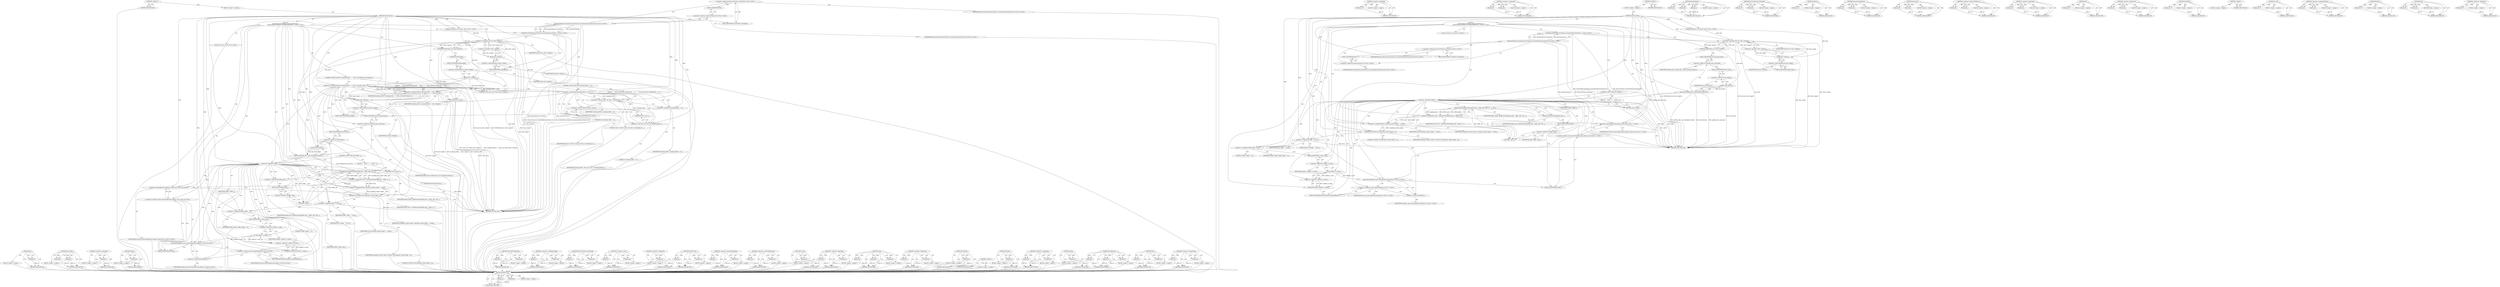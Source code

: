 digraph "&lt;operator&gt;.greaterThan" {
vulnerable_163 [label=<(METHOD,DCHECK_GE)>];
vulnerable_164 [label=<(PARAM,p1)>];
vulnerable_165 [label=<(PARAM,p2)>];
vulnerable_166 [label=<(BLOCK,&lt;empty&gt;,&lt;empty&gt;)>];
vulnerable_167 [label=<(METHOD_RETURN,ANY)>];
vulnerable_117 [label=<(METHOD,&lt;operator&gt;.logicalNot)>];
vulnerable_118 [label=<(PARAM,p1)>];
vulnerable_119 [label=<(BLOCK,&lt;empty&gt;,&lt;empty&gt;)>];
vulnerable_120 [label=<(METHOD_RETURN,ANY)>];
vulnerable_139 [label=<(METHOD,&lt;operator&gt;.assignment)>];
vulnerable_140 [label=<(PARAM,p1)>];
vulnerable_141 [label=<(PARAM,p2)>];
vulnerable_142 [label=<(BLOCK,&lt;empty&gt;,&lt;empty&gt;)>];
vulnerable_143 [label=<(METHOD_RETURN,ANY)>];
vulnerable_6 [label=<(METHOD,&lt;global&gt;)<SUB>1</SUB>>];
vulnerable_7 [label=<(BLOCK,&lt;empty&gt;,&lt;empty&gt;)<SUB>1</SUB>>];
vulnerable_8 [label=<(METHOD,OnGetContent)<SUB>1</SUB>>];
vulnerable_9 [label="<(PARAM,scoped_ptr&lt;std::string&gt; data)<SUB>1</SUB>>"];
vulnerable_10 [label="<(BLOCK,{
   DCHECK(BrowserThread::CurrentlyOn(BrowserT...,{
   DCHECK(BrowserThread::CurrentlyOn(BrowserT...)<SUB>1</SUB>>"];
vulnerable_11 [label="<(DCHECK,DCHECK(BrowserThread::CurrentlyOn(BrowserThread...)<SUB>2</SUB>>"];
vulnerable_12 [label="<(BrowserThread.CurrentlyOn,BrowserThread::CurrentlyOn(BrowserThread::IO))<SUB>2</SUB>>"];
vulnerable_13 [label="<(&lt;operator&gt;.fieldAccess,BrowserThread::CurrentlyOn)<SUB>2</SUB>>"];
vulnerable_14 [label="<(IDENTIFIER,BrowserThread,BrowserThread::CurrentlyOn(BrowserThread::IO))<SUB>2</SUB>>"];
vulnerable_15 [label=<(FIELD_IDENTIFIER,CurrentlyOn,CurrentlyOn)<SUB>2</SUB>>];
vulnerable_16 [label="<(&lt;operator&gt;.fieldAccess,BrowserThread::IO)<SUB>2</SUB>>"];
vulnerable_17 [label="<(IDENTIFIER,BrowserThread,BrowserThread::CurrentlyOn(BrowserThread::IO))<SUB>2</SUB>>"];
vulnerable_18 [label=<(FIELD_IDENTIFIER,IO,IO)<SUB>2</SUB>>];
vulnerable_19 [label=<(DCHECK,DCHECK(data &amp;&amp; !data-&gt;empty()))<SUB>3</SUB>>];
vulnerable_20 [label=<(&lt;operator&gt;.logicalAnd,data &amp;&amp; !data-&gt;empty())<SUB>3</SUB>>];
vulnerable_21 [label=<(IDENTIFIER,data,data &amp;&amp; !data-&gt;empty())<SUB>3</SUB>>];
vulnerable_22 [label=<(&lt;operator&gt;.logicalNot,!data-&gt;empty())<SUB>3</SUB>>];
vulnerable_23 [label=<(empty,data-&gt;empty())<SUB>3</SUB>>];
vulnerable_24 [label=<(&lt;operator&gt;.indirectFieldAccess,data-&gt;empty)<SUB>3</SUB>>];
vulnerable_25 [label=<(IDENTIFIER,data,data-&gt;empty())<SUB>3</SUB>>];
vulnerable_26 [label=<(FIELD_IDENTIFIER,empty,empty)<SUB>3</SUB>>];
vulnerable_27 [label=<(push_back,pending_data_.push_back(data.release()))<SUB>5</SUB>>];
vulnerable_28 [label=<(&lt;operator&gt;.fieldAccess,pending_data_.push_back)<SUB>5</SUB>>];
vulnerable_29 [label=<(IDENTIFIER,pending_data_,pending_data_.push_back(data.release()))<SUB>5</SUB>>];
vulnerable_30 [label=<(FIELD_IDENTIFIER,push_back,push_back)<SUB>5</SUB>>];
vulnerable_31 [label=<(release,data.release())<SUB>5</SUB>>];
vulnerable_32 [label=<(&lt;operator&gt;.fieldAccess,data.release)<SUB>5</SUB>>];
vulnerable_33 [label=<(IDENTIFIER,data,data.release())<SUB>5</SUB>>];
vulnerable_34 [label=<(FIELD_IDENTIFIER,release,release)<SUB>5</SUB>>];
vulnerable_35 [label=<(CONTROL_STRUCTURE,IF,if (!buffer_))<SUB>6</SUB>>];
vulnerable_36 [label=<(&lt;operator&gt;.logicalNot,!buffer_)<SUB>6</SUB>>];
vulnerable_37 [label=<(IDENTIFIER,buffer_,!buffer_)<SUB>6</SUB>>];
vulnerable_38 [label=<(BLOCK,{
    return;
  },{
    return;
  })<SUB>6</SUB>>];
vulnerable_39 [label=<(RETURN,return;,return;)<SUB>7</SUB>>];
vulnerable_40 [label="<(LOCAL,int result: int)<SUB>10</SUB>>"];
vulnerable_41 [label=<(&lt;operator&gt;.assignment,result = ReadInternal(&amp;pending_data_, buffer_.g...)<SUB>10</SUB>>];
vulnerable_42 [label=<(IDENTIFIER,result,result = ReadInternal(&amp;pending_data_, buffer_.g...)<SUB>10</SUB>>];
vulnerable_43 [label=<(ReadInternal,ReadInternal(&amp;pending_data_, buffer_.get(), buf...)<SUB>10</SUB>>];
vulnerable_44 [label=<(&lt;operator&gt;.addressOf,&amp;pending_data_)<SUB>10</SUB>>];
vulnerable_45 [label=<(IDENTIFIER,pending_data_,ReadInternal(&amp;pending_data_, buffer_.get(), buf...)<SUB>10</SUB>>];
vulnerable_46 [label=<(get,buffer_.get())<SUB>10</SUB>>];
vulnerable_47 [label=<(&lt;operator&gt;.fieldAccess,buffer_.get)<SUB>10</SUB>>];
vulnerable_48 [label=<(IDENTIFIER,buffer_,buffer_.get())<SUB>10</SUB>>];
vulnerable_49 [label=<(FIELD_IDENTIFIER,get,get)<SUB>10</SUB>>];
vulnerable_50 [label=<(IDENTIFIER,buffer_length_,ReadInternal(&amp;pending_data_, buffer_.get(), buf...)<SUB>10</SUB>>];
vulnerable_51 [label=<(&lt;operator&gt;.assignmentMinus,remaining_content_length_ -= result)<SUB>11</SUB>>];
vulnerable_52 [label=<(IDENTIFIER,remaining_content_length_,remaining_content_length_ -= result)<SUB>11</SUB>>];
vulnerable_53 [label=<(IDENTIFIER,result,remaining_content_length_ -= result)<SUB>11</SUB>>];
vulnerable_54 [label=<(DCHECK_GE,DCHECK_GE(remaining_content_length_, 0))<SUB>12</SUB>>];
vulnerable_55 [label=<(IDENTIFIER,remaining_content_length_,DCHECK_GE(remaining_content_length_, 0))<SUB>12</SUB>>];
vulnerable_56 [label=<(LITERAL,0,DCHECK_GE(remaining_content_length_, 0))<SUB>12</SUB>>];
vulnerable_57 [label=<(&lt;operator&gt;.assignment,buffer_ = NULL)<SUB>14</SUB>>];
vulnerable_58 [label=<(IDENTIFIER,buffer_,buffer_ = NULL)<SUB>14</SUB>>];
vulnerable_59 [label=<(IDENTIFIER,NULL,buffer_ = NULL)<SUB>14</SUB>>];
vulnerable_60 [label=<(&lt;operator&gt;.assignment,buffer_length_ = 0)<SUB>15</SUB>>];
vulnerable_61 [label=<(IDENTIFIER,buffer_length_,buffer_length_ = 0)<SUB>15</SUB>>];
vulnerable_62 [label=<(LITERAL,0,buffer_length_ = 0)<SUB>15</SUB>>];
vulnerable_63 [label=<(DCHECK,DCHECK(!callback_.is_null()))<SUB>16</SUB>>];
vulnerable_64 [label=<(&lt;operator&gt;.logicalNot,!callback_.is_null())<SUB>16</SUB>>];
vulnerable_65 [label=<(is_null,callback_.is_null())<SUB>16</SUB>>];
vulnerable_66 [label=<(&lt;operator&gt;.fieldAccess,callback_.is_null)<SUB>16</SUB>>];
vulnerable_67 [label=<(IDENTIFIER,callback_,callback_.is_null())<SUB>16</SUB>>];
vulnerable_68 [label=<(FIELD_IDENTIFIER,is_null,is_null)<SUB>16</SUB>>];
vulnerable_69 [label="<(Run,base::ResetAndReturn(&amp;callback_).Run(result))<SUB>17</SUB>>"];
vulnerable_70 [label="<(&lt;operator&gt;.fieldAccess,base::ResetAndReturn(&amp;callback_).Run)<SUB>17</SUB>>"];
vulnerable_71 [label="<(base.ResetAndReturn,base::ResetAndReturn(&amp;callback_))<SUB>17</SUB>>"];
vulnerable_72 [label="<(&lt;operator&gt;.fieldAccess,base::ResetAndReturn)<SUB>17</SUB>>"];
vulnerable_73 [label="<(IDENTIFIER,base,base::ResetAndReturn(&amp;callback_))<SUB>17</SUB>>"];
vulnerable_74 [label=<(FIELD_IDENTIFIER,ResetAndReturn,ResetAndReturn)<SUB>17</SUB>>];
vulnerable_75 [label=<(&lt;operator&gt;.addressOf,&amp;callback_)<SUB>17</SUB>>];
vulnerable_76 [label="<(IDENTIFIER,callback_,base::ResetAndReturn(&amp;callback_))<SUB>17</SUB>>"];
vulnerable_77 [label=<(FIELD_IDENTIFIER,Run,Run)<SUB>17</SUB>>];
vulnerable_78 [label="<(IDENTIFIER,result,base::ResetAndReturn(&amp;callback_).Run(result))<SUB>17</SUB>>"];
vulnerable_79 [label=<(METHOD_RETURN,void)<SUB>1</SUB>>];
vulnerable_81 [label=<(METHOD_RETURN,ANY)<SUB>1</SUB>>];
vulnerable_144 [label=<(METHOD,ReadInternal)>];
vulnerable_145 [label=<(PARAM,p1)>];
vulnerable_146 [label=<(PARAM,p2)>];
vulnerable_147 [label=<(PARAM,p3)>];
vulnerable_148 [label=<(BLOCK,&lt;empty&gt;,&lt;empty&gt;)>];
vulnerable_149 [label=<(METHOD_RETURN,ANY)>];
vulnerable_102 [label=<(METHOD,BrowserThread.CurrentlyOn)>];
vulnerable_103 [label=<(PARAM,p1)>];
vulnerable_104 [label=<(PARAM,p2)>];
vulnerable_105 [label=<(BLOCK,&lt;empty&gt;,&lt;empty&gt;)>];
vulnerable_106 [label=<(METHOD_RETURN,ANY)>];
vulnerable_135 [label=<(METHOD,release)>];
vulnerable_136 [label=<(PARAM,p1)>];
vulnerable_137 [label=<(BLOCK,&lt;empty&gt;,&lt;empty&gt;)>];
vulnerable_138 [label=<(METHOD_RETURN,ANY)>];
vulnerable_177 [label=<(METHOD,base.ResetAndReturn)>];
vulnerable_178 [label=<(PARAM,p1)>];
vulnerable_179 [label=<(PARAM,p2)>];
vulnerable_180 [label=<(BLOCK,&lt;empty&gt;,&lt;empty&gt;)>];
vulnerable_181 [label=<(METHOD_RETURN,ANY)>];
vulnerable_130 [label=<(METHOD,push_back)>];
vulnerable_131 [label=<(PARAM,p1)>];
vulnerable_132 [label=<(PARAM,p2)>];
vulnerable_133 [label=<(BLOCK,&lt;empty&gt;,&lt;empty&gt;)>];
vulnerable_134 [label=<(METHOD_RETURN,ANY)>];
vulnerable_125 [label=<(METHOD,&lt;operator&gt;.indirectFieldAccess)>];
vulnerable_126 [label=<(PARAM,p1)>];
vulnerable_127 [label=<(PARAM,p2)>];
vulnerable_128 [label=<(BLOCK,&lt;empty&gt;,&lt;empty&gt;)>];
vulnerable_129 [label=<(METHOD_RETURN,ANY)>];
vulnerable_112 [label=<(METHOD,&lt;operator&gt;.logicalAnd)>];
vulnerable_113 [label=<(PARAM,p1)>];
vulnerable_114 [label=<(PARAM,p2)>];
vulnerable_115 [label=<(BLOCK,&lt;empty&gt;,&lt;empty&gt;)>];
vulnerable_116 [label=<(METHOD_RETURN,ANY)>];
vulnerable_154 [label=<(METHOD,get)>];
vulnerable_155 [label=<(PARAM,p1)>];
vulnerable_156 [label=<(BLOCK,&lt;empty&gt;,&lt;empty&gt;)>];
vulnerable_157 [label=<(METHOD_RETURN,ANY)>];
vulnerable_107 [label=<(METHOD,&lt;operator&gt;.fieldAccess)>];
vulnerable_108 [label=<(PARAM,p1)>];
vulnerable_109 [label=<(PARAM,p2)>];
vulnerable_110 [label=<(BLOCK,&lt;empty&gt;,&lt;empty&gt;)>];
vulnerable_111 [label=<(METHOD_RETURN,ANY)>];
vulnerable_98 [label=<(METHOD,DCHECK)>];
vulnerable_99 [label=<(PARAM,p1)>];
vulnerable_100 [label=<(BLOCK,&lt;empty&gt;,&lt;empty&gt;)>];
vulnerable_101 [label=<(METHOD_RETURN,ANY)>];
vulnerable_92 [label=<(METHOD,&lt;global&gt;)<SUB>1</SUB>>];
vulnerable_93 [label=<(BLOCK,&lt;empty&gt;,&lt;empty&gt;)>];
vulnerable_94 [label=<(METHOD_RETURN,ANY)>];
vulnerable_168 [label=<(METHOD,is_null)>];
vulnerable_169 [label=<(PARAM,p1)>];
vulnerable_170 [label=<(BLOCK,&lt;empty&gt;,&lt;empty&gt;)>];
vulnerable_171 [label=<(METHOD_RETURN,ANY)>];
vulnerable_158 [label=<(METHOD,&lt;operator&gt;.assignmentMinus)>];
vulnerable_159 [label=<(PARAM,p1)>];
vulnerable_160 [label=<(PARAM,p2)>];
vulnerable_161 [label=<(BLOCK,&lt;empty&gt;,&lt;empty&gt;)>];
vulnerable_162 [label=<(METHOD_RETURN,ANY)>];
vulnerable_121 [label=<(METHOD,empty)>];
vulnerable_122 [label=<(PARAM,p1)>];
vulnerable_123 [label=<(BLOCK,&lt;empty&gt;,&lt;empty&gt;)>];
vulnerable_124 [label=<(METHOD_RETURN,ANY)>];
vulnerable_172 [label=<(METHOD,Run)>];
vulnerable_173 [label=<(PARAM,p1)>];
vulnerable_174 [label=<(PARAM,p2)>];
vulnerable_175 [label=<(BLOCK,&lt;empty&gt;,&lt;empty&gt;)>];
vulnerable_176 [label=<(METHOD_RETURN,ANY)>];
vulnerable_150 [label=<(METHOD,&lt;operator&gt;.addressOf)>];
vulnerable_151 [label=<(PARAM,p1)>];
vulnerable_152 [label=<(BLOCK,&lt;empty&gt;,&lt;empty&gt;)>];
vulnerable_153 [label=<(METHOD_RETURN,ANY)>];
fixed_217 [label=<(METHOD,get)>];
fixed_218 [label=<(PARAM,p1)>];
fixed_219 [label=<(BLOCK,&lt;empty&gt;,&lt;empty&gt;)>];
fixed_220 [label=<(METHOD_RETURN,ANY)>];
fixed_198 [label=<(METHOD,push_back)>];
fixed_199 [label=<(PARAM,p1)>];
fixed_200 [label=<(PARAM,p2)>];
fixed_201 [label=<(BLOCK,&lt;empty&gt;,&lt;empty&gt;)>];
fixed_202 [label=<(METHOD_RETURN,ANY)>];
fixed_150 [label=<(METHOD,&lt;operator&gt;.logicalNot)>];
fixed_151 [label=<(PARAM,p1)>];
fixed_152 [label=<(BLOCK,&lt;empty&gt;,&lt;empty&gt;)>];
fixed_153 [label=<(METHOD_RETURN,ANY)>];
fixed_173 [label=<(METHOD,length)>];
fixed_174 [label=<(PARAM,p1)>];
fixed_175 [label=<(BLOCK,&lt;empty&gt;,&lt;empty&gt;)>];
fixed_176 [label=<(METHOD_RETURN,ANY)>];
fixed_6 [label=<(METHOD,&lt;global&gt;)<SUB>1</SUB>>];
fixed_7 [label=<(BLOCK,&lt;empty&gt;,&lt;empty&gt;)<SUB>1</SUB>>];
fixed_8 [label=<(METHOD,OnGetContent)<SUB>1</SUB>>];
fixed_9 [label="<(PARAM,scoped_ptr&lt;std::string&gt; data)<SUB>1</SUB>>"];
fixed_10 [label="<(BLOCK,{
   DCHECK(BrowserThread::CurrentlyOn(BrowserT...,{
   DCHECK(BrowserThread::CurrentlyOn(BrowserT...)<SUB>1</SUB>>"];
fixed_11 [label="<(DCHECK,DCHECK(BrowserThread::CurrentlyOn(BrowserThread...)<SUB>2</SUB>>"];
fixed_12 [label="<(BrowserThread.CurrentlyOn,BrowserThread::CurrentlyOn(BrowserThread::IO))<SUB>2</SUB>>"];
fixed_13 [label="<(&lt;operator&gt;.fieldAccess,BrowserThread::CurrentlyOn)<SUB>2</SUB>>"];
fixed_14 [label="<(IDENTIFIER,BrowserThread,BrowserThread::CurrentlyOn(BrowserThread::IO))<SUB>2</SUB>>"];
fixed_15 [label=<(FIELD_IDENTIFIER,CurrentlyOn,CurrentlyOn)<SUB>2</SUB>>];
fixed_16 [label="<(&lt;operator&gt;.fieldAccess,BrowserThread::IO)<SUB>2</SUB>>"];
fixed_17 [label="<(IDENTIFIER,BrowserThread,BrowserThread::CurrentlyOn(BrowserThread::IO))<SUB>2</SUB>>"];
fixed_18 [label=<(FIELD_IDENTIFIER,IO,IO)<SUB>2</SUB>>];
fixed_19 [label=<(DCHECK,DCHECK(data &amp;&amp; !data-&gt;empty()))<SUB>3</SUB>>];
fixed_20 [label=<(&lt;operator&gt;.logicalAnd,data &amp;&amp; !data-&gt;empty())<SUB>3</SUB>>];
fixed_21 [label=<(IDENTIFIER,data,data &amp;&amp; !data-&gt;empty())<SUB>3</SUB>>];
fixed_22 [label=<(&lt;operator&gt;.logicalNot,!data-&gt;empty())<SUB>3</SUB>>];
fixed_23 [label=<(empty,data-&gt;empty())<SUB>3</SUB>>];
fixed_24 [label=<(&lt;operator&gt;.indirectFieldAccess,data-&gt;empty)<SUB>3</SUB>>];
fixed_25 [label=<(IDENTIFIER,data,data-&gt;empty())<SUB>3</SUB>>];
fixed_26 [label=<(FIELD_IDENTIFIER,empty,empty)<SUB>3</SUB>>];
fixed_27 [label=<(CONTROL_STRUCTURE,IF,if (remaining_offset_ &gt;= static_cast&lt;int64&gt;(data-&gt;length())))<SUB>5</SUB>>];
fixed_28 [label=<(&lt;operator&gt;.greaterEqualsThan,remaining_offset_ &gt;= static_cast&lt;int64&gt;(data-&gt;l...)<SUB>5</SUB>>];
fixed_29 [label=<(IDENTIFIER,remaining_offset_,remaining_offset_ &gt;= static_cast&lt;int64&gt;(data-&gt;l...)<SUB>5</SUB>>];
fixed_30 [label=<(&lt;operator&gt;.cast,static_cast&lt;int64&gt;(data-&gt;length()))<SUB>5</SUB>>];
fixed_31 [label=<(UNKNOWN,int64,int64)<SUB>5</SUB>>];
fixed_32 [label=<(length,data-&gt;length())<SUB>5</SUB>>];
fixed_33 [label=<(&lt;operator&gt;.indirectFieldAccess,data-&gt;length)<SUB>5</SUB>>];
fixed_34 [label=<(IDENTIFIER,data,data-&gt;length())<SUB>5</SUB>>];
fixed_35 [label=<(FIELD_IDENTIFIER,length,length)<SUB>5</SUB>>];
fixed_36 [label=<(BLOCK,{
    // Skip unneeded leading data.
    remain...,{
    // Skip unneeded leading data.
    remain...)<SUB>5</SUB>>];
fixed_37 [label=<(&lt;operator&gt;.assignmentMinus,remaining_offset_ -= data-&gt;length())<SUB>7</SUB>>];
fixed_38 [label=<(IDENTIFIER,remaining_offset_,remaining_offset_ -= data-&gt;length())<SUB>7</SUB>>];
fixed_39 [label=<(length,data-&gt;length())<SUB>7</SUB>>];
fixed_40 [label=<(&lt;operator&gt;.indirectFieldAccess,data-&gt;length)<SUB>7</SUB>>];
fixed_41 [label=<(IDENTIFIER,data,data-&gt;length())<SUB>7</SUB>>];
fixed_42 [label=<(FIELD_IDENTIFIER,length,length)<SUB>7</SUB>>];
fixed_43 [label=<(RETURN,return;,return;)<SUB>8</SUB>>];
fixed_44 [label=<(CONTROL_STRUCTURE,IF,if (remaining_offset_ &gt; 0))<SUB>11</SUB>>];
fixed_45 [label=<(&lt;operator&gt;.greaterThan,remaining_offset_ &gt; 0)<SUB>11</SUB>>];
fixed_46 [label=<(IDENTIFIER,remaining_offset_,remaining_offset_ &gt; 0)<SUB>11</SUB>>];
fixed_47 [label=<(LITERAL,0,remaining_offset_ &gt; 0)<SUB>11</SUB>>];
fixed_48 [label=<(BLOCK,{
    // Erase unnecessary leading bytes.
    d...,{
    // Erase unnecessary leading bytes.
    d...)<SUB>11</SUB>>];
fixed_49 [label=<(erase,data-&gt;erase(0, static_cast&lt;size_t&gt;(remaining_of...)<SUB>13</SUB>>];
fixed_50 [label=<(&lt;operator&gt;.indirectFieldAccess,data-&gt;erase)<SUB>13</SUB>>];
fixed_51 [label=<(IDENTIFIER,data,data-&gt;erase(0, static_cast&lt;size_t&gt;(remaining_of...)<SUB>13</SUB>>];
fixed_52 [label=<(FIELD_IDENTIFIER,erase,erase)<SUB>13</SUB>>];
fixed_53 [label=<(LITERAL,0,data-&gt;erase(0, static_cast&lt;size_t&gt;(remaining_of...)<SUB>13</SUB>>];
fixed_54 [label=<(&lt;operator&gt;.cast,static_cast&lt;size_t&gt;(remaining_offset_))<SUB>13</SUB>>];
fixed_55 [label=<(UNKNOWN,size_t,size_t)<SUB>13</SUB>>];
fixed_56 [label=<(IDENTIFIER,remaining_offset_,static_cast&lt;size_t&gt;(remaining_offset_))<SUB>13</SUB>>];
fixed_57 [label=<(&lt;operator&gt;.assignment,remaining_offset_ = 0)<SUB>14</SUB>>];
fixed_58 [label=<(IDENTIFIER,remaining_offset_,remaining_offset_ = 0)<SUB>14</SUB>>];
fixed_59 [label=<(LITERAL,0,remaining_offset_ = 0)<SUB>14</SUB>>];
fixed_60 [label=<(push_back,pending_data_.push_back(data.release()))<SUB>17</SUB>>];
fixed_61 [label=<(&lt;operator&gt;.fieldAccess,pending_data_.push_back)<SUB>17</SUB>>];
fixed_62 [label=<(IDENTIFIER,pending_data_,pending_data_.push_back(data.release()))<SUB>17</SUB>>];
fixed_63 [label=<(FIELD_IDENTIFIER,push_back,push_back)<SUB>17</SUB>>];
fixed_64 [label=<(release,data.release())<SUB>17</SUB>>];
fixed_65 [label=<(&lt;operator&gt;.fieldAccess,data.release)<SUB>17</SUB>>];
fixed_66 [label=<(IDENTIFIER,data,data.release())<SUB>17</SUB>>];
fixed_67 [label=<(FIELD_IDENTIFIER,release,release)<SUB>17</SUB>>];
fixed_68 [label=<(CONTROL_STRUCTURE,IF,if (!buffer_))<SUB>18</SUB>>];
fixed_69 [label=<(&lt;operator&gt;.logicalNot,!buffer_)<SUB>18</SUB>>];
fixed_70 [label=<(IDENTIFIER,buffer_,!buffer_)<SUB>18</SUB>>];
fixed_71 [label=<(BLOCK,{
    return;
  },{
    return;
  })<SUB>18</SUB>>];
fixed_72 [label=<(RETURN,return;,return;)<SUB>19</SUB>>];
fixed_73 [label="<(LOCAL,int result: int)<SUB>22</SUB>>"];
fixed_74 [label=<(&lt;operator&gt;.assignment,result = ReadInternal(&amp;pending_data_, buffer_.g...)<SUB>22</SUB>>];
fixed_75 [label=<(IDENTIFIER,result,result = ReadInternal(&amp;pending_data_, buffer_.g...)<SUB>22</SUB>>];
fixed_76 [label=<(ReadInternal,ReadInternal(&amp;pending_data_, buffer_.get(), buf...)<SUB>22</SUB>>];
fixed_77 [label=<(&lt;operator&gt;.addressOf,&amp;pending_data_)<SUB>22</SUB>>];
fixed_78 [label=<(IDENTIFIER,pending_data_,ReadInternal(&amp;pending_data_, buffer_.get(), buf...)<SUB>22</SUB>>];
fixed_79 [label=<(get,buffer_.get())<SUB>22</SUB>>];
fixed_80 [label=<(&lt;operator&gt;.fieldAccess,buffer_.get)<SUB>22</SUB>>];
fixed_81 [label=<(IDENTIFIER,buffer_,buffer_.get())<SUB>22</SUB>>];
fixed_82 [label=<(FIELD_IDENTIFIER,get,get)<SUB>22</SUB>>];
fixed_83 [label=<(IDENTIFIER,buffer_length_,ReadInternal(&amp;pending_data_, buffer_.get(), buf...)<SUB>22</SUB>>];
fixed_84 [label=<(&lt;operator&gt;.assignmentMinus,remaining_content_length_ -= result)<SUB>23</SUB>>];
fixed_85 [label=<(IDENTIFIER,remaining_content_length_,remaining_content_length_ -= result)<SUB>23</SUB>>];
fixed_86 [label=<(IDENTIFIER,result,remaining_content_length_ -= result)<SUB>23</SUB>>];
fixed_87 [label=<(DCHECK_GE,DCHECK_GE(remaining_content_length_, 0))<SUB>24</SUB>>];
fixed_88 [label=<(IDENTIFIER,remaining_content_length_,DCHECK_GE(remaining_content_length_, 0))<SUB>24</SUB>>];
fixed_89 [label=<(LITERAL,0,DCHECK_GE(remaining_content_length_, 0))<SUB>24</SUB>>];
fixed_90 [label=<(&lt;operator&gt;.assignment,buffer_ = NULL)<SUB>26</SUB>>];
fixed_91 [label=<(IDENTIFIER,buffer_,buffer_ = NULL)<SUB>26</SUB>>];
fixed_92 [label=<(IDENTIFIER,NULL,buffer_ = NULL)<SUB>26</SUB>>];
fixed_93 [label=<(&lt;operator&gt;.assignment,buffer_length_ = 0)<SUB>27</SUB>>];
fixed_94 [label=<(IDENTIFIER,buffer_length_,buffer_length_ = 0)<SUB>27</SUB>>];
fixed_95 [label=<(LITERAL,0,buffer_length_ = 0)<SUB>27</SUB>>];
fixed_96 [label=<(DCHECK,DCHECK(!callback_.is_null()))<SUB>28</SUB>>];
fixed_97 [label=<(&lt;operator&gt;.logicalNot,!callback_.is_null())<SUB>28</SUB>>];
fixed_98 [label=<(is_null,callback_.is_null())<SUB>28</SUB>>];
fixed_99 [label=<(&lt;operator&gt;.fieldAccess,callback_.is_null)<SUB>28</SUB>>];
fixed_100 [label=<(IDENTIFIER,callback_,callback_.is_null())<SUB>28</SUB>>];
fixed_101 [label=<(FIELD_IDENTIFIER,is_null,is_null)<SUB>28</SUB>>];
fixed_102 [label="<(Run,base::ResetAndReturn(&amp;callback_).Run(result))<SUB>29</SUB>>"];
fixed_103 [label="<(&lt;operator&gt;.fieldAccess,base::ResetAndReturn(&amp;callback_).Run)<SUB>29</SUB>>"];
fixed_104 [label="<(base.ResetAndReturn,base::ResetAndReturn(&amp;callback_))<SUB>29</SUB>>"];
fixed_105 [label="<(&lt;operator&gt;.fieldAccess,base::ResetAndReturn)<SUB>29</SUB>>"];
fixed_106 [label="<(IDENTIFIER,base,base::ResetAndReturn(&amp;callback_))<SUB>29</SUB>>"];
fixed_107 [label=<(FIELD_IDENTIFIER,ResetAndReturn,ResetAndReturn)<SUB>29</SUB>>];
fixed_108 [label=<(&lt;operator&gt;.addressOf,&amp;callback_)<SUB>29</SUB>>];
fixed_109 [label="<(IDENTIFIER,callback_,base::ResetAndReturn(&amp;callback_))<SUB>29</SUB>>"];
fixed_110 [label=<(FIELD_IDENTIFIER,Run,Run)<SUB>29</SUB>>];
fixed_111 [label="<(IDENTIFIER,result,base::ResetAndReturn(&amp;callback_).Run(result))<SUB>29</SUB>>"];
fixed_112 [label=<(METHOD_RETURN,void)<SUB>1</SUB>>];
fixed_114 [label=<(METHOD_RETURN,ANY)<SUB>1</SUB>>];
fixed_235 [label=<(METHOD,base.ResetAndReturn)>];
fixed_236 [label=<(PARAM,p1)>];
fixed_237 [label=<(PARAM,p2)>];
fixed_238 [label=<(BLOCK,&lt;empty&gt;,&lt;empty&gt;)>];
fixed_239 [label=<(METHOD_RETURN,ANY)>];
fixed_177 [label=<(METHOD,&lt;operator&gt;.assignmentMinus)>];
fixed_178 [label=<(PARAM,p1)>];
fixed_179 [label=<(PARAM,p2)>];
fixed_180 [label=<(BLOCK,&lt;empty&gt;,&lt;empty&gt;)>];
fixed_181 [label=<(METHOD_RETURN,ANY)>];
fixed_135 [label=<(METHOD,BrowserThread.CurrentlyOn)>];
fixed_136 [label=<(PARAM,p1)>];
fixed_137 [label=<(PARAM,p2)>];
fixed_138 [label=<(BLOCK,&lt;empty&gt;,&lt;empty&gt;)>];
fixed_139 [label=<(METHOD_RETURN,ANY)>];
fixed_168 [label=<(METHOD,&lt;operator&gt;.cast)>];
fixed_169 [label=<(PARAM,p1)>];
fixed_170 [label=<(PARAM,p2)>];
fixed_171 [label=<(BLOCK,&lt;empty&gt;,&lt;empty&gt;)>];
fixed_172 [label=<(METHOD_RETURN,ANY)>];
fixed_213 [label=<(METHOD,&lt;operator&gt;.addressOf)>];
fixed_214 [label=<(PARAM,p1)>];
fixed_215 [label=<(BLOCK,&lt;empty&gt;,&lt;empty&gt;)>];
fixed_216 [label=<(METHOD_RETURN,ANY)>];
fixed_221 [label=<(METHOD,DCHECK_GE)>];
fixed_222 [label=<(PARAM,p1)>];
fixed_223 [label=<(PARAM,p2)>];
fixed_224 [label=<(BLOCK,&lt;empty&gt;,&lt;empty&gt;)>];
fixed_225 [label=<(METHOD_RETURN,ANY)>];
fixed_163 [label=<(METHOD,&lt;operator&gt;.greaterEqualsThan)>];
fixed_164 [label=<(PARAM,p1)>];
fixed_165 [label=<(PARAM,p2)>];
fixed_166 [label=<(BLOCK,&lt;empty&gt;,&lt;empty&gt;)>];
fixed_167 [label=<(METHOD_RETURN,ANY)>];
fixed_158 [label=<(METHOD,&lt;operator&gt;.indirectFieldAccess)>];
fixed_159 [label=<(PARAM,p1)>];
fixed_160 [label=<(PARAM,p2)>];
fixed_161 [label=<(BLOCK,&lt;empty&gt;,&lt;empty&gt;)>];
fixed_162 [label=<(METHOD_RETURN,ANY)>];
fixed_226 [label=<(METHOD,is_null)>];
fixed_227 [label=<(PARAM,p1)>];
fixed_228 [label=<(BLOCK,&lt;empty&gt;,&lt;empty&gt;)>];
fixed_229 [label=<(METHOD_RETURN,ANY)>];
fixed_145 [label=<(METHOD,&lt;operator&gt;.logicalAnd)>];
fixed_146 [label=<(PARAM,p1)>];
fixed_147 [label=<(PARAM,p2)>];
fixed_148 [label=<(BLOCK,&lt;empty&gt;,&lt;empty&gt;)>];
fixed_149 [label=<(METHOD_RETURN,ANY)>];
fixed_187 [label=<(METHOD,erase)>];
fixed_188 [label=<(PARAM,p1)>];
fixed_189 [label=<(PARAM,p2)>];
fixed_190 [label=<(PARAM,p3)>];
fixed_191 [label=<(BLOCK,&lt;empty&gt;,&lt;empty&gt;)>];
fixed_192 [label=<(METHOD_RETURN,ANY)>];
fixed_140 [label=<(METHOD,&lt;operator&gt;.fieldAccess)>];
fixed_141 [label=<(PARAM,p1)>];
fixed_142 [label=<(PARAM,p2)>];
fixed_143 [label=<(BLOCK,&lt;empty&gt;,&lt;empty&gt;)>];
fixed_144 [label=<(METHOD_RETURN,ANY)>];
fixed_131 [label=<(METHOD,DCHECK)>];
fixed_132 [label=<(PARAM,p1)>];
fixed_133 [label=<(BLOCK,&lt;empty&gt;,&lt;empty&gt;)>];
fixed_134 [label=<(METHOD_RETURN,ANY)>];
fixed_125 [label=<(METHOD,&lt;global&gt;)<SUB>1</SUB>>];
fixed_126 [label=<(BLOCK,&lt;empty&gt;,&lt;empty&gt;)>];
fixed_127 [label=<(METHOD_RETURN,ANY)>];
fixed_203 [label=<(METHOD,release)>];
fixed_204 [label=<(PARAM,p1)>];
fixed_205 [label=<(BLOCK,&lt;empty&gt;,&lt;empty&gt;)>];
fixed_206 [label=<(METHOD_RETURN,ANY)>];
fixed_193 [label=<(METHOD,&lt;operator&gt;.assignment)>];
fixed_194 [label=<(PARAM,p1)>];
fixed_195 [label=<(PARAM,p2)>];
fixed_196 [label=<(BLOCK,&lt;empty&gt;,&lt;empty&gt;)>];
fixed_197 [label=<(METHOD_RETURN,ANY)>];
fixed_154 [label=<(METHOD,empty)>];
fixed_155 [label=<(PARAM,p1)>];
fixed_156 [label=<(BLOCK,&lt;empty&gt;,&lt;empty&gt;)>];
fixed_157 [label=<(METHOD_RETURN,ANY)>];
fixed_207 [label=<(METHOD,ReadInternal)>];
fixed_208 [label=<(PARAM,p1)>];
fixed_209 [label=<(PARAM,p2)>];
fixed_210 [label=<(PARAM,p3)>];
fixed_211 [label=<(BLOCK,&lt;empty&gt;,&lt;empty&gt;)>];
fixed_212 [label=<(METHOD_RETURN,ANY)>];
fixed_230 [label=<(METHOD,Run)>];
fixed_231 [label=<(PARAM,p1)>];
fixed_232 [label=<(PARAM,p2)>];
fixed_233 [label=<(BLOCK,&lt;empty&gt;,&lt;empty&gt;)>];
fixed_234 [label=<(METHOD_RETURN,ANY)>];
fixed_182 [label=<(METHOD,&lt;operator&gt;.greaterThan)>];
fixed_183 [label=<(PARAM,p1)>];
fixed_184 [label=<(PARAM,p2)>];
fixed_185 [label=<(BLOCK,&lt;empty&gt;,&lt;empty&gt;)>];
fixed_186 [label=<(METHOD_RETURN,ANY)>];
vulnerable_163 -> vulnerable_164  [key=0, label="AST: "];
vulnerable_163 -> vulnerable_164  [key=1, label="DDG: "];
vulnerable_163 -> vulnerable_166  [key=0, label="AST: "];
vulnerable_163 -> vulnerable_165  [key=0, label="AST: "];
vulnerable_163 -> vulnerable_165  [key=1, label="DDG: "];
vulnerable_163 -> vulnerable_167  [key=0, label="AST: "];
vulnerable_163 -> vulnerable_167  [key=1, label="CFG: "];
vulnerable_164 -> vulnerable_167  [key=0, label="DDG: p1"];
vulnerable_165 -> vulnerable_167  [key=0, label="DDG: p2"];
vulnerable_117 -> vulnerable_118  [key=0, label="AST: "];
vulnerable_117 -> vulnerable_118  [key=1, label="DDG: "];
vulnerable_117 -> vulnerable_119  [key=0, label="AST: "];
vulnerable_117 -> vulnerable_120  [key=0, label="AST: "];
vulnerable_117 -> vulnerable_120  [key=1, label="CFG: "];
vulnerable_118 -> vulnerable_120  [key=0, label="DDG: p1"];
vulnerable_139 -> vulnerable_140  [key=0, label="AST: "];
vulnerable_139 -> vulnerable_140  [key=1, label="DDG: "];
vulnerable_139 -> vulnerable_142  [key=0, label="AST: "];
vulnerable_139 -> vulnerable_141  [key=0, label="AST: "];
vulnerable_139 -> vulnerable_141  [key=1, label="DDG: "];
vulnerable_139 -> vulnerable_143  [key=0, label="AST: "];
vulnerable_139 -> vulnerable_143  [key=1, label="CFG: "];
vulnerable_140 -> vulnerable_143  [key=0, label="DDG: p1"];
vulnerable_141 -> vulnerable_143  [key=0, label="DDG: p2"];
vulnerable_6 -> vulnerable_7  [key=0, label="AST: "];
vulnerable_6 -> vulnerable_81  [key=0, label="AST: "];
vulnerable_6 -> vulnerable_81  [key=1, label="CFG: "];
vulnerable_7 -> vulnerable_8  [key=0, label="AST: "];
vulnerable_8 -> vulnerable_9  [key=0, label="AST: "];
vulnerable_8 -> vulnerable_9  [key=1, label="DDG: "];
vulnerable_8 -> vulnerable_10  [key=0, label="AST: "];
vulnerable_8 -> vulnerable_79  [key=0, label="AST: "];
vulnerable_8 -> vulnerable_15  [key=0, label="CFG: "];
vulnerable_8 -> vulnerable_51  [key=0, label="DDG: "];
vulnerable_8 -> vulnerable_57  [key=0, label="DDG: "];
vulnerable_8 -> vulnerable_60  [key=0, label="DDG: "];
vulnerable_8 -> vulnerable_54  [key=0, label="DDG: "];
vulnerable_8 -> vulnerable_69  [key=0, label="DDG: "];
vulnerable_8 -> vulnerable_20  [key=0, label="DDG: "];
vulnerable_8 -> vulnerable_36  [key=0, label="DDG: "];
vulnerable_8 -> vulnerable_39  [key=0, label="DDG: "];
vulnerable_8 -> vulnerable_43  [key=0, label="DDG: "];
vulnerable_8 -> vulnerable_71  [key=0, label="DDG: "];
vulnerable_9 -> vulnerable_20  [key=0, label="DDG: data"];
vulnerable_9 -> vulnerable_23  [key=0, label="DDG: data"];
vulnerable_10 -> vulnerable_11  [key=0, label="AST: "];
vulnerable_10 -> vulnerable_19  [key=0, label="AST: "];
vulnerable_10 -> vulnerable_27  [key=0, label="AST: "];
vulnerable_10 -> vulnerable_35  [key=0, label="AST: "];
vulnerable_10 -> vulnerable_40  [key=0, label="AST: "];
vulnerable_10 -> vulnerable_41  [key=0, label="AST: "];
vulnerable_10 -> vulnerable_51  [key=0, label="AST: "];
vulnerable_10 -> vulnerable_54  [key=0, label="AST: "];
vulnerable_10 -> vulnerable_57  [key=0, label="AST: "];
vulnerable_10 -> vulnerable_60  [key=0, label="AST: "];
vulnerable_10 -> vulnerable_63  [key=0, label="AST: "];
vulnerable_10 -> vulnerable_69  [key=0, label="AST: "];
vulnerable_11 -> vulnerable_12  [key=0, label="AST: "];
vulnerable_11 -> vulnerable_20  [key=0, label="CFG: "];
vulnerable_11 -> vulnerable_26  [key=0, label="CFG: "];
vulnerable_11 -> vulnerable_79  [key=0, label="DDG: BrowserThread::CurrentlyOn(BrowserThread::IO)"];
vulnerable_11 -> vulnerable_79  [key=1, label="DDG: DCHECK(BrowserThread::CurrentlyOn(BrowserThread::IO))"];
vulnerable_12 -> vulnerable_13  [key=0, label="AST: "];
vulnerable_12 -> vulnerable_16  [key=0, label="AST: "];
vulnerable_12 -> vulnerable_11  [key=0, label="CFG: "];
vulnerable_12 -> vulnerable_11  [key=1, label="DDG: BrowserThread::CurrentlyOn"];
vulnerable_12 -> vulnerable_11  [key=2, label="DDG: BrowserThread::IO"];
vulnerable_12 -> vulnerable_79  [key=0, label="DDG: BrowserThread::CurrentlyOn"];
vulnerable_12 -> vulnerable_79  [key=1, label="DDG: BrowserThread::IO"];
vulnerable_13 -> vulnerable_14  [key=0, label="AST: "];
vulnerable_13 -> vulnerable_15  [key=0, label="AST: "];
vulnerable_13 -> vulnerable_18  [key=0, label="CFG: "];
vulnerable_15 -> vulnerable_13  [key=0, label="CFG: "];
vulnerable_16 -> vulnerable_17  [key=0, label="AST: "];
vulnerable_16 -> vulnerable_18  [key=0, label="AST: "];
vulnerable_16 -> vulnerable_12  [key=0, label="CFG: "];
vulnerable_18 -> vulnerable_16  [key=0, label="CFG: "];
vulnerable_19 -> vulnerable_20  [key=0, label="AST: "];
vulnerable_19 -> vulnerable_30  [key=0, label="CFG: "];
vulnerable_19 -> vulnerable_79  [key=0, label="DDG: data &amp;&amp; !data-&gt;empty()"];
vulnerable_19 -> vulnerable_79  [key=1, label="DDG: DCHECK(data &amp;&amp; !data-&gt;empty())"];
vulnerable_20 -> vulnerable_21  [key=0, label="AST: "];
vulnerable_20 -> vulnerable_22  [key=0, label="AST: "];
vulnerable_20 -> vulnerable_19  [key=0, label="CFG: "];
vulnerable_20 -> vulnerable_19  [key=1, label="DDG: data"];
vulnerable_20 -> vulnerable_19  [key=2, label="DDG: !data-&gt;empty()"];
vulnerable_20 -> vulnerable_79  [key=0, label="DDG: data"];
vulnerable_20 -> vulnerable_79  [key=1, label="DDG: !data-&gt;empty()"];
vulnerable_20 -> vulnerable_31  [key=0, label="DDG: data"];
vulnerable_22 -> vulnerable_23  [key=0, label="AST: "];
vulnerable_22 -> vulnerable_20  [key=0, label="CFG: "];
vulnerable_22 -> vulnerable_20  [key=1, label="DDG: data-&gt;empty()"];
vulnerable_22 -> vulnerable_79  [key=0, label="DDG: data-&gt;empty()"];
vulnerable_23 -> vulnerable_24  [key=0, label="AST: "];
vulnerable_23 -> vulnerable_22  [key=0, label="CFG: "];
vulnerable_23 -> vulnerable_22  [key=1, label="DDG: data-&gt;empty"];
vulnerable_23 -> vulnerable_79  [key=0, label="DDG: data-&gt;empty"];
vulnerable_23 -> vulnerable_20  [key=0, label="DDG: data-&gt;empty"];
vulnerable_24 -> vulnerable_25  [key=0, label="AST: "];
vulnerable_24 -> vulnerable_26  [key=0, label="AST: "];
vulnerable_24 -> vulnerable_23  [key=0, label="CFG: "];
vulnerable_26 -> vulnerable_24  [key=0, label="CFG: "];
vulnerable_27 -> vulnerable_28  [key=0, label="AST: "];
vulnerable_27 -> vulnerable_31  [key=0, label="AST: "];
vulnerable_27 -> vulnerable_36  [key=0, label="CFG: "];
vulnerable_27 -> vulnerable_79  [key=0, label="DDG: pending_data_.push_back"];
vulnerable_27 -> vulnerable_79  [key=1, label="DDG: data.release()"];
vulnerable_27 -> vulnerable_79  [key=2, label="DDG: pending_data_.push_back(data.release())"];
vulnerable_27 -> vulnerable_43  [key=0, label="DDG: pending_data_.push_back"];
vulnerable_28 -> vulnerable_29  [key=0, label="AST: "];
vulnerable_28 -> vulnerable_30  [key=0, label="AST: "];
vulnerable_28 -> vulnerable_34  [key=0, label="CFG: "];
vulnerable_30 -> vulnerable_28  [key=0, label="CFG: "];
vulnerable_31 -> vulnerable_32  [key=0, label="AST: "];
vulnerable_31 -> vulnerable_27  [key=0, label="CFG: "];
vulnerable_31 -> vulnerable_27  [key=1, label="DDG: data.release"];
vulnerable_31 -> vulnerable_79  [key=0, label="DDG: data.release"];
vulnerable_32 -> vulnerable_33  [key=0, label="AST: "];
vulnerable_32 -> vulnerable_34  [key=0, label="AST: "];
vulnerable_32 -> vulnerable_31  [key=0, label="CFG: "];
vulnerable_34 -> vulnerable_32  [key=0, label="CFG: "];
vulnerable_35 -> vulnerable_36  [key=0, label="AST: "];
vulnerable_35 -> vulnerable_38  [key=0, label="AST: "];
vulnerable_36 -> vulnerable_37  [key=0, label="AST: "];
vulnerable_36 -> vulnerable_39  [key=0, label="CFG: "];
vulnerable_36 -> vulnerable_39  [key=1, label="CDG: "];
vulnerable_36 -> vulnerable_44  [key=0, label="CFG: "];
vulnerable_36 -> vulnerable_44  [key=1, label="CDG: "];
vulnerable_36 -> vulnerable_79  [key=0, label="DDG: buffer_"];
vulnerable_36 -> vulnerable_79  [key=1, label="DDG: !buffer_"];
vulnerable_36 -> vulnerable_46  [key=0, label="DDG: buffer_"];
vulnerable_36 -> vulnerable_46  [key=1, label="CDG: "];
vulnerable_36 -> vulnerable_47  [key=0, label="CDG: "];
vulnerable_36 -> vulnerable_68  [key=0, label="CDG: "];
vulnerable_36 -> vulnerable_49  [key=0, label="CDG: "];
vulnerable_36 -> vulnerable_60  [key=0, label="CDG: "];
vulnerable_36 -> vulnerable_77  [key=0, label="CDG: "];
vulnerable_36 -> vulnerable_64  [key=0, label="CDG: "];
vulnerable_36 -> vulnerable_51  [key=0, label="CDG: "];
vulnerable_36 -> vulnerable_57  [key=0, label="CDG: "];
vulnerable_36 -> vulnerable_66  [key=0, label="CDG: "];
vulnerable_36 -> vulnerable_71  [key=0, label="CDG: "];
vulnerable_36 -> vulnerable_75  [key=0, label="CDG: "];
vulnerable_36 -> vulnerable_72  [key=0, label="CDG: "];
vulnerable_36 -> vulnerable_69  [key=0, label="CDG: "];
vulnerable_36 -> vulnerable_41  [key=0, label="CDG: "];
vulnerable_36 -> vulnerable_70  [key=0, label="CDG: "];
vulnerable_36 -> vulnerable_74  [key=0, label="CDG: "];
vulnerable_36 -> vulnerable_63  [key=0, label="CDG: "];
vulnerable_36 -> vulnerable_65  [key=0, label="CDG: "];
vulnerable_36 -> vulnerable_54  [key=0, label="CDG: "];
vulnerable_36 -> vulnerable_43  [key=0, label="CDG: "];
vulnerable_38 -> vulnerable_39  [key=0, label="AST: "];
vulnerable_39 -> vulnerable_79  [key=0, label="CFG: "];
vulnerable_39 -> vulnerable_79  [key=1, label="DDG: &lt;RET&gt;"];
vulnerable_41 -> vulnerable_42  [key=0, label="AST: "];
vulnerable_41 -> vulnerable_43  [key=0, label="AST: "];
vulnerable_41 -> vulnerable_51  [key=0, label="CFG: "];
vulnerable_41 -> vulnerable_51  [key=1, label="DDG: result"];
vulnerable_41 -> vulnerable_69  [key=0, label="DDG: result"];
vulnerable_43 -> vulnerable_44  [key=0, label="AST: "];
vulnerable_43 -> vulnerable_46  [key=0, label="AST: "];
vulnerable_43 -> vulnerable_50  [key=0, label="AST: "];
vulnerable_43 -> vulnerable_41  [key=0, label="CFG: "];
vulnerable_43 -> vulnerable_41  [key=1, label="DDG: &amp;pending_data_"];
vulnerable_43 -> vulnerable_41  [key=2, label="DDG: buffer_.get()"];
vulnerable_43 -> vulnerable_41  [key=3, label="DDG: buffer_length_"];
vulnerable_44 -> vulnerable_45  [key=0, label="AST: "];
vulnerable_44 -> vulnerable_49  [key=0, label="CFG: "];
vulnerable_46 -> vulnerable_47  [key=0, label="AST: "];
vulnerable_46 -> vulnerable_43  [key=0, label="CFG: "];
vulnerable_46 -> vulnerable_43  [key=1, label="DDG: buffer_.get"];
vulnerable_47 -> vulnerable_48  [key=0, label="AST: "];
vulnerable_47 -> vulnerable_49  [key=0, label="AST: "];
vulnerable_47 -> vulnerable_46  [key=0, label="CFG: "];
vulnerable_49 -> vulnerable_47  [key=0, label="CFG: "];
vulnerable_51 -> vulnerable_52  [key=0, label="AST: "];
vulnerable_51 -> vulnerable_53  [key=0, label="AST: "];
vulnerable_51 -> vulnerable_54  [key=0, label="CFG: "];
vulnerable_51 -> vulnerable_54  [key=1, label="DDG: remaining_content_length_"];
vulnerable_54 -> vulnerable_55  [key=0, label="AST: "];
vulnerable_54 -> vulnerable_56  [key=0, label="AST: "];
vulnerable_54 -> vulnerable_57  [key=0, label="CFG: "];
vulnerable_57 -> vulnerable_58  [key=0, label="AST: "];
vulnerable_57 -> vulnerable_59  [key=0, label="AST: "];
vulnerable_57 -> vulnerable_60  [key=0, label="CFG: "];
vulnerable_57 -> vulnerable_79  [key=0, label="DDG: NULL"];
vulnerable_60 -> vulnerable_61  [key=0, label="AST: "];
vulnerable_60 -> vulnerable_62  [key=0, label="AST: "];
vulnerable_60 -> vulnerable_68  [key=0, label="CFG: "];
vulnerable_63 -> vulnerable_64  [key=0, label="AST: "];
vulnerable_63 -> vulnerable_74  [key=0, label="CFG: "];
vulnerable_64 -> vulnerable_65  [key=0, label="AST: "];
vulnerable_64 -> vulnerable_63  [key=0, label="CFG: "];
vulnerable_64 -> vulnerable_63  [key=1, label="DDG: callback_.is_null()"];
vulnerable_65 -> vulnerable_66  [key=0, label="AST: "];
vulnerable_65 -> vulnerable_64  [key=0, label="CFG: "];
vulnerable_65 -> vulnerable_64  [key=1, label="DDG: callback_.is_null"];
vulnerable_65 -> vulnerable_71  [key=0, label="DDG: callback_.is_null"];
vulnerable_66 -> vulnerable_67  [key=0, label="AST: "];
vulnerable_66 -> vulnerable_68  [key=0, label="AST: "];
vulnerable_66 -> vulnerable_65  [key=0, label="CFG: "];
vulnerable_68 -> vulnerable_66  [key=0, label="CFG: "];
vulnerable_69 -> vulnerable_70  [key=0, label="AST: "];
vulnerable_69 -> vulnerable_78  [key=0, label="AST: "];
vulnerable_69 -> vulnerable_79  [key=0, label="CFG: "];
vulnerable_70 -> vulnerable_71  [key=0, label="AST: "];
vulnerable_70 -> vulnerable_77  [key=0, label="AST: "];
vulnerable_70 -> vulnerable_69  [key=0, label="CFG: "];
vulnerable_71 -> vulnerable_72  [key=0, label="AST: "];
vulnerable_71 -> vulnerable_75  [key=0, label="AST: "];
vulnerable_71 -> vulnerable_77  [key=0, label="CFG: "];
vulnerable_72 -> vulnerable_73  [key=0, label="AST: "];
vulnerable_72 -> vulnerable_74  [key=0, label="AST: "];
vulnerable_72 -> vulnerable_75  [key=0, label="CFG: "];
vulnerable_74 -> vulnerable_72  [key=0, label="CFG: "];
vulnerable_75 -> vulnerable_76  [key=0, label="AST: "];
vulnerable_75 -> vulnerable_71  [key=0, label="CFG: "];
vulnerable_77 -> vulnerable_70  [key=0, label="CFG: "];
vulnerable_144 -> vulnerable_145  [key=0, label="AST: "];
vulnerable_144 -> vulnerable_145  [key=1, label="DDG: "];
vulnerable_144 -> vulnerable_148  [key=0, label="AST: "];
vulnerable_144 -> vulnerable_146  [key=0, label="AST: "];
vulnerable_144 -> vulnerable_146  [key=1, label="DDG: "];
vulnerable_144 -> vulnerable_149  [key=0, label="AST: "];
vulnerable_144 -> vulnerable_149  [key=1, label="CFG: "];
vulnerable_144 -> vulnerable_147  [key=0, label="AST: "];
vulnerable_144 -> vulnerable_147  [key=1, label="DDG: "];
vulnerable_145 -> vulnerable_149  [key=0, label="DDG: p1"];
vulnerable_146 -> vulnerable_149  [key=0, label="DDG: p2"];
vulnerable_147 -> vulnerable_149  [key=0, label="DDG: p3"];
vulnerable_102 -> vulnerable_103  [key=0, label="AST: "];
vulnerable_102 -> vulnerable_103  [key=1, label="DDG: "];
vulnerable_102 -> vulnerable_105  [key=0, label="AST: "];
vulnerable_102 -> vulnerable_104  [key=0, label="AST: "];
vulnerable_102 -> vulnerable_104  [key=1, label="DDG: "];
vulnerable_102 -> vulnerable_106  [key=0, label="AST: "];
vulnerable_102 -> vulnerable_106  [key=1, label="CFG: "];
vulnerable_103 -> vulnerable_106  [key=0, label="DDG: p1"];
vulnerable_104 -> vulnerable_106  [key=0, label="DDG: p2"];
vulnerable_135 -> vulnerable_136  [key=0, label="AST: "];
vulnerable_135 -> vulnerable_136  [key=1, label="DDG: "];
vulnerable_135 -> vulnerable_137  [key=0, label="AST: "];
vulnerable_135 -> vulnerable_138  [key=0, label="AST: "];
vulnerable_135 -> vulnerable_138  [key=1, label="CFG: "];
vulnerable_136 -> vulnerable_138  [key=0, label="DDG: p1"];
vulnerable_177 -> vulnerable_178  [key=0, label="AST: "];
vulnerable_177 -> vulnerable_178  [key=1, label="DDG: "];
vulnerable_177 -> vulnerable_180  [key=0, label="AST: "];
vulnerable_177 -> vulnerable_179  [key=0, label="AST: "];
vulnerable_177 -> vulnerable_179  [key=1, label="DDG: "];
vulnerable_177 -> vulnerable_181  [key=0, label="AST: "];
vulnerable_177 -> vulnerable_181  [key=1, label="CFG: "];
vulnerable_178 -> vulnerable_181  [key=0, label="DDG: p1"];
vulnerable_179 -> vulnerable_181  [key=0, label="DDG: p2"];
vulnerable_130 -> vulnerable_131  [key=0, label="AST: "];
vulnerable_130 -> vulnerable_131  [key=1, label="DDG: "];
vulnerable_130 -> vulnerable_133  [key=0, label="AST: "];
vulnerable_130 -> vulnerable_132  [key=0, label="AST: "];
vulnerable_130 -> vulnerable_132  [key=1, label="DDG: "];
vulnerable_130 -> vulnerable_134  [key=0, label="AST: "];
vulnerable_130 -> vulnerable_134  [key=1, label="CFG: "];
vulnerable_131 -> vulnerable_134  [key=0, label="DDG: p1"];
vulnerable_132 -> vulnerable_134  [key=0, label="DDG: p2"];
vulnerable_125 -> vulnerable_126  [key=0, label="AST: "];
vulnerable_125 -> vulnerable_126  [key=1, label="DDG: "];
vulnerable_125 -> vulnerable_128  [key=0, label="AST: "];
vulnerable_125 -> vulnerable_127  [key=0, label="AST: "];
vulnerable_125 -> vulnerable_127  [key=1, label="DDG: "];
vulnerable_125 -> vulnerable_129  [key=0, label="AST: "];
vulnerable_125 -> vulnerable_129  [key=1, label="CFG: "];
vulnerable_126 -> vulnerable_129  [key=0, label="DDG: p1"];
vulnerable_127 -> vulnerable_129  [key=0, label="DDG: p2"];
vulnerable_112 -> vulnerable_113  [key=0, label="AST: "];
vulnerable_112 -> vulnerable_113  [key=1, label="DDG: "];
vulnerable_112 -> vulnerable_115  [key=0, label="AST: "];
vulnerable_112 -> vulnerable_114  [key=0, label="AST: "];
vulnerable_112 -> vulnerable_114  [key=1, label="DDG: "];
vulnerable_112 -> vulnerable_116  [key=0, label="AST: "];
vulnerable_112 -> vulnerable_116  [key=1, label="CFG: "];
vulnerable_113 -> vulnerable_116  [key=0, label="DDG: p1"];
vulnerable_114 -> vulnerable_116  [key=0, label="DDG: p2"];
vulnerable_154 -> vulnerable_155  [key=0, label="AST: "];
vulnerable_154 -> vulnerable_155  [key=1, label="DDG: "];
vulnerable_154 -> vulnerable_156  [key=0, label="AST: "];
vulnerable_154 -> vulnerable_157  [key=0, label="AST: "];
vulnerable_154 -> vulnerable_157  [key=1, label="CFG: "];
vulnerable_155 -> vulnerable_157  [key=0, label="DDG: p1"];
vulnerable_107 -> vulnerable_108  [key=0, label="AST: "];
vulnerable_107 -> vulnerable_108  [key=1, label="DDG: "];
vulnerable_107 -> vulnerable_110  [key=0, label="AST: "];
vulnerable_107 -> vulnerable_109  [key=0, label="AST: "];
vulnerable_107 -> vulnerable_109  [key=1, label="DDG: "];
vulnerable_107 -> vulnerable_111  [key=0, label="AST: "];
vulnerable_107 -> vulnerable_111  [key=1, label="CFG: "];
vulnerable_108 -> vulnerable_111  [key=0, label="DDG: p1"];
vulnerable_109 -> vulnerable_111  [key=0, label="DDG: p2"];
vulnerable_98 -> vulnerable_99  [key=0, label="AST: "];
vulnerable_98 -> vulnerable_99  [key=1, label="DDG: "];
vulnerable_98 -> vulnerable_100  [key=0, label="AST: "];
vulnerable_98 -> vulnerable_101  [key=0, label="AST: "];
vulnerable_98 -> vulnerable_101  [key=1, label="CFG: "];
vulnerable_99 -> vulnerable_101  [key=0, label="DDG: p1"];
vulnerable_92 -> vulnerable_93  [key=0, label="AST: "];
vulnerable_92 -> vulnerable_94  [key=0, label="AST: "];
vulnerable_92 -> vulnerable_94  [key=1, label="CFG: "];
vulnerable_168 -> vulnerable_169  [key=0, label="AST: "];
vulnerable_168 -> vulnerable_169  [key=1, label="DDG: "];
vulnerable_168 -> vulnerable_170  [key=0, label="AST: "];
vulnerable_168 -> vulnerable_171  [key=0, label="AST: "];
vulnerable_168 -> vulnerable_171  [key=1, label="CFG: "];
vulnerable_169 -> vulnerable_171  [key=0, label="DDG: p1"];
vulnerable_158 -> vulnerable_159  [key=0, label="AST: "];
vulnerable_158 -> vulnerable_159  [key=1, label="DDG: "];
vulnerable_158 -> vulnerable_161  [key=0, label="AST: "];
vulnerable_158 -> vulnerable_160  [key=0, label="AST: "];
vulnerable_158 -> vulnerable_160  [key=1, label="DDG: "];
vulnerable_158 -> vulnerable_162  [key=0, label="AST: "];
vulnerable_158 -> vulnerable_162  [key=1, label="CFG: "];
vulnerable_159 -> vulnerable_162  [key=0, label="DDG: p1"];
vulnerable_160 -> vulnerable_162  [key=0, label="DDG: p2"];
vulnerable_121 -> vulnerable_122  [key=0, label="AST: "];
vulnerable_121 -> vulnerable_122  [key=1, label="DDG: "];
vulnerable_121 -> vulnerable_123  [key=0, label="AST: "];
vulnerable_121 -> vulnerable_124  [key=0, label="AST: "];
vulnerable_121 -> vulnerable_124  [key=1, label="CFG: "];
vulnerable_122 -> vulnerable_124  [key=0, label="DDG: p1"];
vulnerable_172 -> vulnerable_173  [key=0, label="AST: "];
vulnerable_172 -> vulnerable_173  [key=1, label="DDG: "];
vulnerable_172 -> vulnerable_175  [key=0, label="AST: "];
vulnerable_172 -> vulnerable_174  [key=0, label="AST: "];
vulnerable_172 -> vulnerable_174  [key=1, label="DDG: "];
vulnerable_172 -> vulnerable_176  [key=0, label="AST: "];
vulnerable_172 -> vulnerable_176  [key=1, label="CFG: "];
vulnerable_173 -> vulnerable_176  [key=0, label="DDG: p1"];
vulnerable_174 -> vulnerable_176  [key=0, label="DDG: p2"];
vulnerable_150 -> vulnerable_151  [key=0, label="AST: "];
vulnerable_150 -> vulnerable_151  [key=1, label="DDG: "];
vulnerable_150 -> vulnerable_152  [key=0, label="AST: "];
vulnerable_150 -> vulnerable_153  [key=0, label="AST: "];
vulnerable_150 -> vulnerable_153  [key=1, label="CFG: "];
vulnerable_151 -> vulnerable_153  [key=0, label="DDG: p1"];
fixed_217 -> fixed_218  [key=0, label="AST: "];
fixed_217 -> fixed_218  [key=1, label="DDG: "];
fixed_217 -> fixed_219  [key=0, label="AST: "];
fixed_217 -> fixed_220  [key=0, label="AST: "];
fixed_217 -> fixed_220  [key=1, label="CFG: "];
fixed_218 -> fixed_220  [key=0, label="DDG: p1"];
fixed_219 -> vulnerable_163  [key=0];
fixed_220 -> vulnerable_163  [key=0];
fixed_198 -> fixed_199  [key=0, label="AST: "];
fixed_198 -> fixed_199  [key=1, label="DDG: "];
fixed_198 -> fixed_201  [key=0, label="AST: "];
fixed_198 -> fixed_200  [key=0, label="AST: "];
fixed_198 -> fixed_200  [key=1, label="DDG: "];
fixed_198 -> fixed_202  [key=0, label="AST: "];
fixed_198 -> fixed_202  [key=1, label="CFG: "];
fixed_199 -> fixed_202  [key=0, label="DDG: p1"];
fixed_200 -> fixed_202  [key=0, label="DDG: p2"];
fixed_201 -> vulnerable_163  [key=0];
fixed_202 -> vulnerable_163  [key=0];
fixed_150 -> fixed_151  [key=0, label="AST: "];
fixed_150 -> fixed_151  [key=1, label="DDG: "];
fixed_150 -> fixed_152  [key=0, label="AST: "];
fixed_150 -> fixed_153  [key=0, label="AST: "];
fixed_150 -> fixed_153  [key=1, label="CFG: "];
fixed_151 -> fixed_153  [key=0, label="DDG: p1"];
fixed_152 -> vulnerable_163  [key=0];
fixed_153 -> vulnerable_163  [key=0];
fixed_173 -> fixed_174  [key=0, label="AST: "];
fixed_173 -> fixed_174  [key=1, label="DDG: "];
fixed_173 -> fixed_175  [key=0, label="AST: "];
fixed_173 -> fixed_176  [key=0, label="AST: "];
fixed_173 -> fixed_176  [key=1, label="CFG: "];
fixed_174 -> fixed_176  [key=0, label="DDG: p1"];
fixed_175 -> vulnerable_163  [key=0];
fixed_176 -> vulnerable_163  [key=0];
fixed_6 -> fixed_7  [key=0, label="AST: "];
fixed_6 -> fixed_114  [key=0, label="AST: "];
fixed_6 -> fixed_114  [key=1, label="CFG: "];
fixed_7 -> fixed_8  [key=0, label="AST: "];
fixed_8 -> fixed_9  [key=0, label="AST: "];
fixed_8 -> fixed_9  [key=1, label="DDG: "];
fixed_8 -> fixed_10  [key=0, label="AST: "];
fixed_8 -> fixed_112  [key=0, label="AST: "];
fixed_8 -> fixed_15  [key=0, label="CFG: "];
fixed_8 -> fixed_84  [key=0, label="DDG: "];
fixed_8 -> fixed_90  [key=0, label="DDG: "];
fixed_8 -> fixed_93  [key=0, label="DDG: "];
fixed_8 -> fixed_87  [key=0, label="DDG: "];
fixed_8 -> fixed_102  [key=0, label="DDG: "];
fixed_8 -> fixed_20  [key=0, label="DDG: "];
fixed_8 -> fixed_28  [key=0, label="DDG: "];
fixed_8 -> fixed_43  [key=0, label="DDG: "];
fixed_8 -> fixed_45  [key=0, label="DDG: "];
fixed_8 -> fixed_57  [key=0, label="DDG: "];
fixed_8 -> fixed_69  [key=0, label="DDG: "];
fixed_8 -> fixed_72  [key=0, label="DDG: "];
fixed_8 -> fixed_76  [key=0, label="DDG: "];
fixed_8 -> fixed_37  [key=0, label="DDG: "];
fixed_8 -> fixed_49  [key=0, label="DDG: "];
fixed_8 -> fixed_104  [key=0, label="DDG: "];
fixed_8 -> fixed_54  [key=0, label="DDG: "];
fixed_9 -> fixed_20  [key=0, label="DDG: data"];
fixed_9 -> fixed_23  [key=0, label="DDG: data"];
fixed_10 -> fixed_11  [key=0, label="AST: "];
fixed_10 -> fixed_19  [key=0, label="AST: "];
fixed_10 -> fixed_27  [key=0, label="AST: "];
fixed_10 -> fixed_44  [key=0, label="AST: "];
fixed_10 -> fixed_60  [key=0, label="AST: "];
fixed_10 -> fixed_68  [key=0, label="AST: "];
fixed_10 -> fixed_73  [key=0, label="AST: "];
fixed_10 -> fixed_74  [key=0, label="AST: "];
fixed_10 -> fixed_84  [key=0, label="AST: "];
fixed_10 -> fixed_87  [key=0, label="AST: "];
fixed_10 -> fixed_90  [key=0, label="AST: "];
fixed_10 -> fixed_93  [key=0, label="AST: "];
fixed_10 -> fixed_96  [key=0, label="AST: "];
fixed_10 -> fixed_102  [key=0, label="AST: "];
fixed_11 -> fixed_12  [key=0, label="AST: "];
fixed_11 -> fixed_20  [key=0, label="CFG: "];
fixed_11 -> fixed_26  [key=0, label="CFG: "];
fixed_11 -> fixed_112  [key=0, label="DDG: BrowserThread::CurrentlyOn(BrowserThread::IO)"];
fixed_11 -> fixed_112  [key=1, label="DDG: DCHECK(BrowserThread::CurrentlyOn(BrowserThread::IO))"];
fixed_12 -> fixed_13  [key=0, label="AST: "];
fixed_12 -> fixed_16  [key=0, label="AST: "];
fixed_12 -> fixed_11  [key=0, label="CFG: "];
fixed_12 -> fixed_11  [key=1, label="DDG: BrowserThread::CurrentlyOn"];
fixed_12 -> fixed_11  [key=2, label="DDG: BrowserThread::IO"];
fixed_12 -> fixed_112  [key=0, label="DDG: BrowserThread::CurrentlyOn"];
fixed_12 -> fixed_112  [key=1, label="DDG: BrowserThread::IO"];
fixed_13 -> fixed_14  [key=0, label="AST: "];
fixed_13 -> fixed_15  [key=0, label="AST: "];
fixed_13 -> fixed_18  [key=0, label="CFG: "];
fixed_14 -> vulnerable_163  [key=0];
fixed_15 -> fixed_13  [key=0, label="CFG: "];
fixed_16 -> fixed_17  [key=0, label="AST: "];
fixed_16 -> fixed_18  [key=0, label="AST: "];
fixed_16 -> fixed_12  [key=0, label="CFG: "];
fixed_17 -> vulnerable_163  [key=0];
fixed_18 -> fixed_16  [key=0, label="CFG: "];
fixed_19 -> fixed_20  [key=0, label="AST: "];
fixed_19 -> fixed_31  [key=0, label="CFG: "];
fixed_19 -> fixed_112  [key=0, label="DDG: data &amp;&amp; !data-&gt;empty()"];
fixed_19 -> fixed_112  [key=1, label="DDG: DCHECK(data &amp;&amp; !data-&gt;empty())"];
fixed_20 -> fixed_21  [key=0, label="AST: "];
fixed_20 -> fixed_22  [key=0, label="AST: "];
fixed_20 -> fixed_19  [key=0, label="CFG: "];
fixed_20 -> fixed_19  [key=1, label="DDG: data"];
fixed_20 -> fixed_19  [key=2, label="DDG: !data-&gt;empty()"];
fixed_20 -> fixed_112  [key=0, label="DDG: data"];
fixed_20 -> fixed_112  [key=1, label="DDG: !data-&gt;empty()"];
fixed_20 -> fixed_64  [key=0, label="DDG: data"];
fixed_20 -> fixed_49  [key=0, label="DDG: data"];
fixed_20 -> fixed_32  [key=0, label="DDG: data"];
fixed_20 -> fixed_39  [key=0, label="DDG: data"];
fixed_21 -> vulnerable_163  [key=0];
fixed_22 -> fixed_23  [key=0, label="AST: "];
fixed_22 -> fixed_20  [key=0, label="CFG: "];
fixed_22 -> fixed_20  [key=1, label="DDG: data-&gt;empty()"];
fixed_22 -> fixed_112  [key=0, label="DDG: data-&gt;empty()"];
fixed_23 -> fixed_24  [key=0, label="AST: "];
fixed_23 -> fixed_22  [key=0, label="CFG: "];
fixed_23 -> fixed_22  [key=1, label="DDG: data-&gt;empty"];
fixed_23 -> fixed_112  [key=0, label="DDG: data-&gt;empty"];
fixed_23 -> fixed_20  [key=0, label="DDG: data-&gt;empty"];
fixed_24 -> fixed_25  [key=0, label="AST: "];
fixed_24 -> fixed_26  [key=0, label="AST: "];
fixed_24 -> fixed_23  [key=0, label="CFG: "];
fixed_25 -> vulnerable_163  [key=0];
fixed_26 -> fixed_24  [key=0, label="CFG: "];
fixed_27 -> fixed_28  [key=0, label="AST: "];
fixed_27 -> fixed_36  [key=0, label="AST: "];
fixed_28 -> fixed_29  [key=0, label="AST: "];
fixed_28 -> fixed_30  [key=0, label="AST: "];
fixed_28 -> fixed_42  [key=0, label="CFG: "];
fixed_28 -> fixed_42  [key=1, label="CDG: "];
fixed_28 -> fixed_45  [key=0, label="CFG: "];
fixed_28 -> fixed_45  [key=1, label="DDG: remaining_offset_"];
fixed_28 -> fixed_45  [key=2, label="CDG: "];
fixed_28 -> fixed_112  [key=0, label="DDG: static_cast&lt;int64&gt;(data-&gt;length())"];
fixed_28 -> fixed_112  [key=1, label="DDG: remaining_offset_ &gt;= static_cast&lt;int64&gt;(data-&gt;length())"];
fixed_28 -> fixed_37  [key=0, label="DDG: remaining_offset_"];
fixed_28 -> fixed_37  [key=1, label="CDG: "];
fixed_28 -> fixed_60  [key=0, label="CDG: "];
fixed_28 -> fixed_64  [key=0, label="CDG: "];
fixed_28 -> fixed_69  [key=0, label="CDG: "];
fixed_28 -> fixed_67  [key=0, label="CDG: "];
fixed_28 -> fixed_40  [key=0, label="CDG: "];
fixed_28 -> fixed_65  [key=0, label="CDG: "];
fixed_28 -> fixed_43  [key=0, label="CDG: "];
fixed_28 -> fixed_61  [key=0, label="CDG: "];
fixed_28 -> fixed_63  [key=0, label="CDG: "];
fixed_28 -> fixed_39  [key=0, label="CDG: "];
fixed_29 -> vulnerable_163  [key=0];
fixed_30 -> fixed_31  [key=0, label="AST: "];
fixed_30 -> fixed_32  [key=0, label="AST: "];
fixed_30 -> fixed_28  [key=0, label="CFG: "];
fixed_31 -> fixed_35  [key=0, label="CFG: "];
fixed_32 -> fixed_33  [key=0, label="AST: "];
fixed_32 -> fixed_30  [key=0, label="CFG: "];
fixed_32 -> fixed_30  [key=1, label="DDG: data-&gt;length"];
fixed_32 -> fixed_28  [key=0, label="DDG: data-&gt;length"];
fixed_32 -> fixed_39  [key=0, label="DDG: data-&gt;length"];
fixed_33 -> fixed_34  [key=0, label="AST: "];
fixed_33 -> fixed_35  [key=0, label="AST: "];
fixed_33 -> fixed_32  [key=0, label="CFG: "];
fixed_34 -> vulnerable_163  [key=0];
fixed_35 -> fixed_33  [key=0, label="CFG: "];
fixed_36 -> fixed_37  [key=0, label="AST: "];
fixed_36 -> fixed_43  [key=0, label="AST: "];
fixed_37 -> fixed_38  [key=0, label="AST: "];
fixed_37 -> fixed_39  [key=0, label="AST: "];
fixed_37 -> fixed_43  [key=0, label="CFG: "];
fixed_37 -> fixed_112  [key=0, label="DDG: remaining_offset_"];
fixed_37 -> fixed_112  [key=1, label="DDG: data-&gt;length()"];
fixed_37 -> fixed_112  [key=2, label="DDG: remaining_offset_ -= data-&gt;length()"];
fixed_38 -> vulnerable_163  [key=0];
fixed_39 -> fixed_40  [key=0, label="AST: "];
fixed_39 -> fixed_37  [key=0, label="CFG: "];
fixed_39 -> fixed_37  [key=1, label="DDG: data-&gt;length"];
fixed_39 -> fixed_112  [key=0, label="DDG: data-&gt;length"];
fixed_40 -> fixed_41  [key=0, label="AST: "];
fixed_40 -> fixed_42  [key=0, label="AST: "];
fixed_40 -> fixed_39  [key=0, label="CFG: "];
fixed_41 -> vulnerable_163  [key=0];
fixed_42 -> fixed_40  [key=0, label="CFG: "];
fixed_43 -> fixed_112  [key=0, label="CFG: "];
fixed_43 -> fixed_112  [key=1, label="DDG: &lt;RET&gt;"];
fixed_44 -> fixed_45  [key=0, label="AST: "];
fixed_44 -> fixed_48  [key=0, label="AST: "];
fixed_45 -> fixed_46  [key=0, label="AST: "];
fixed_45 -> fixed_47  [key=0, label="AST: "];
fixed_45 -> fixed_52  [key=0, label="CFG: "];
fixed_45 -> fixed_52  [key=1, label="CDG: "];
fixed_45 -> fixed_63  [key=0, label="CFG: "];
fixed_45 -> fixed_49  [key=0, label="DDG: remaining_offset_"];
fixed_45 -> fixed_49  [key=1, label="CDG: "];
fixed_45 -> fixed_54  [key=0, label="DDG: remaining_offset_"];
fixed_45 -> fixed_54  [key=1, label="CDG: "];
fixed_45 -> fixed_57  [key=0, label="CDG: "];
fixed_45 -> fixed_50  [key=0, label="CDG: "];
fixed_45 -> fixed_55  [key=0, label="CDG: "];
fixed_46 -> vulnerable_163  [key=0];
fixed_47 -> vulnerable_163  [key=0];
fixed_48 -> fixed_49  [key=0, label="AST: "];
fixed_48 -> fixed_57  [key=0, label="AST: "];
fixed_49 -> fixed_50  [key=0, label="AST: "];
fixed_49 -> fixed_53  [key=0, label="AST: "];
fixed_49 -> fixed_54  [key=0, label="AST: "];
fixed_49 -> fixed_57  [key=0, label="CFG: "];
fixed_50 -> fixed_51  [key=0, label="AST: "];
fixed_50 -> fixed_52  [key=0, label="AST: "];
fixed_50 -> fixed_55  [key=0, label="CFG: "];
fixed_51 -> vulnerable_163  [key=0];
fixed_52 -> fixed_50  [key=0, label="CFG: "];
fixed_53 -> vulnerable_163  [key=0];
fixed_54 -> fixed_55  [key=0, label="AST: "];
fixed_54 -> fixed_56  [key=0, label="AST: "];
fixed_54 -> fixed_49  [key=0, label="CFG: "];
fixed_55 -> fixed_54  [key=0, label="CFG: "];
fixed_56 -> vulnerable_163  [key=0];
fixed_57 -> fixed_58  [key=0, label="AST: "];
fixed_57 -> fixed_59  [key=0, label="AST: "];
fixed_57 -> fixed_63  [key=0, label="CFG: "];
fixed_58 -> vulnerable_163  [key=0];
fixed_59 -> vulnerable_163  [key=0];
fixed_60 -> fixed_61  [key=0, label="AST: "];
fixed_60 -> fixed_64  [key=0, label="AST: "];
fixed_60 -> fixed_69  [key=0, label="CFG: "];
fixed_60 -> fixed_76  [key=0, label="DDG: pending_data_.push_back"];
fixed_61 -> fixed_62  [key=0, label="AST: "];
fixed_61 -> fixed_63  [key=0, label="AST: "];
fixed_61 -> fixed_67  [key=0, label="CFG: "];
fixed_62 -> vulnerable_163  [key=0];
fixed_63 -> fixed_61  [key=0, label="CFG: "];
fixed_64 -> fixed_65  [key=0, label="AST: "];
fixed_64 -> fixed_60  [key=0, label="CFG: "];
fixed_64 -> fixed_60  [key=1, label="DDG: data.release"];
fixed_65 -> fixed_66  [key=0, label="AST: "];
fixed_65 -> fixed_67  [key=0, label="AST: "];
fixed_65 -> fixed_64  [key=0, label="CFG: "];
fixed_66 -> vulnerable_163  [key=0];
fixed_67 -> fixed_65  [key=0, label="CFG: "];
fixed_68 -> fixed_69  [key=0, label="AST: "];
fixed_68 -> fixed_71  [key=0, label="AST: "];
fixed_69 -> fixed_70  [key=0, label="AST: "];
fixed_69 -> fixed_72  [key=0, label="CFG: "];
fixed_69 -> fixed_72  [key=1, label="CDG: "];
fixed_69 -> fixed_77  [key=0, label="CFG: "];
fixed_69 -> fixed_77  [key=1, label="CDG: "];
fixed_69 -> fixed_79  [key=0, label="DDG: buffer_"];
fixed_69 -> fixed_79  [key=1, label="CDG: "];
fixed_69 -> fixed_107  [key=0, label="CDG: "];
fixed_69 -> fixed_96  [key=0, label="CDG: "];
fixed_69 -> fixed_98  [key=0, label="CDG: "];
fixed_69 -> fixed_99  [key=0, label="CDG: "];
fixed_69 -> fixed_84  [key=0, label="CDG: "];
fixed_69 -> fixed_102  [key=0, label="CDG: "];
fixed_69 -> fixed_103  [key=0, label="CDG: "];
fixed_69 -> fixed_104  [key=0, label="CDG: "];
fixed_69 -> fixed_74  [key=0, label="CDG: "];
fixed_69 -> fixed_76  [key=0, label="CDG: "];
fixed_69 -> fixed_87  [key=0, label="CDG: "];
fixed_69 -> fixed_97  [key=0, label="CDG: "];
fixed_69 -> fixed_82  [key=0, label="CDG: "];
fixed_69 -> fixed_93  [key=0, label="CDG: "];
fixed_69 -> fixed_101  [key=0, label="CDG: "];
fixed_69 -> fixed_90  [key=0, label="CDG: "];
fixed_69 -> fixed_80  [key=0, label="CDG: "];
fixed_69 -> fixed_105  [key=0, label="CDG: "];
fixed_69 -> fixed_110  [key=0, label="CDG: "];
fixed_69 -> fixed_108  [key=0, label="CDG: "];
fixed_70 -> vulnerable_163  [key=0];
fixed_71 -> fixed_72  [key=0, label="AST: "];
fixed_72 -> fixed_112  [key=0, label="CFG: "];
fixed_72 -> fixed_112  [key=1, label="DDG: &lt;RET&gt;"];
fixed_73 -> vulnerable_163  [key=0];
fixed_74 -> fixed_75  [key=0, label="AST: "];
fixed_74 -> fixed_76  [key=0, label="AST: "];
fixed_74 -> fixed_84  [key=0, label="CFG: "];
fixed_74 -> fixed_84  [key=1, label="DDG: result"];
fixed_74 -> fixed_102  [key=0, label="DDG: result"];
fixed_75 -> vulnerable_163  [key=0];
fixed_76 -> fixed_77  [key=0, label="AST: "];
fixed_76 -> fixed_79  [key=0, label="AST: "];
fixed_76 -> fixed_83  [key=0, label="AST: "];
fixed_76 -> fixed_74  [key=0, label="CFG: "];
fixed_76 -> fixed_74  [key=1, label="DDG: &amp;pending_data_"];
fixed_76 -> fixed_74  [key=2, label="DDG: buffer_.get()"];
fixed_76 -> fixed_74  [key=3, label="DDG: buffer_length_"];
fixed_77 -> fixed_78  [key=0, label="AST: "];
fixed_77 -> fixed_82  [key=0, label="CFG: "];
fixed_78 -> vulnerable_163  [key=0];
fixed_79 -> fixed_80  [key=0, label="AST: "];
fixed_79 -> fixed_76  [key=0, label="CFG: "];
fixed_79 -> fixed_76  [key=1, label="DDG: buffer_.get"];
fixed_80 -> fixed_81  [key=0, label="AST: "];
fixed_80 -> fixed_82  [key=0, label="AST: "];
fixed_80 -> fixed_79  [key=0, label="CFG: "];
fixed_81 -> vulnerable_163  [key=0];
fixed_82 -> fixed_80  [key=0, label="CFG: "];
fixed_83 -> vulnerable_163  [key=0];
fixed_84 -> fixed_85  [key=0, label="AST: "];
fixed_84 -> fixed_86  [key=0, label="AST: "];
fixed_84 -> fixed_87  [key=0, label="CFG: "];
fixed_84 -> fixed_87  [key=1, label="DDG: remaining_content_length_"];
fixed_85 -> vulnerable_163  [key=0];
fixed_86 -> vulnerable_163  [key=0];
fixed_87 -> fixed_88  [key=0, label="AST: "];
fixed_87 -> fixed_89  [key=0, label="AST: "];
fixed_87 -> fixed_90  [key=0, label="CFG: "];
fixed_88 -> vulnerable_163  [key=0];
fixed_89 -> vulnerable_163  [key=0];
fixed_90 -> fixed_91  [key=0, label="AST: "];
fixed_90 -> fixed_92  [key=0, label="AST: "];
fixed_90 -> fixed_93  [key=0, label="CFG: "];
fixed_90 -> fixed_112  [key=0, label="DDG: NULL"];
fixed_91 -> vulnerable_163  [key=0];
fixed_92 -> vulnerable_163  [key=0];
fixed_93 -> fixed_94  [key=0, label="AST: "];
fixed_93 -> fixed_95  [key=0, label="AST: "];
fixed_93 -> fixed_101  [key=0, label="CFG: "];
fixed_94 -> vulnerable_163  [key=0];
fixed_95 -> vulnerable_163  [key=0];
fixed_96 -> fixed_97  [key=0, label="AST: "];
fixed_96 -> fixed_107  [key=0, label="CFG: "];
fixed_97 -> fixed_98  [key=0, label="AST: "];
fixed_97 -> fixed_96  [key=0, label="CFG: "];
fixed_97 -> fixed_96  [key=1, label="DDG: callback_.is_null()"];
fixed_98 -> fixed_99  [key=0, label="AST: "];
fixed_98 -> fixed_97  [key=0, label="CFG: "];
fixed_98 -> fixed_97  [key=1, label="DDG: callback_.is_null"];
fixed_98 -> fixed_104  [key=0, label="DDG: callback_.is_null"];
fixed_99 -> fixed_100  [key=0, label="AST: "];
fixed_99 -> fixed_101  [key=0, label="AST: "];
fixed_99 -> fixed_98  [key=0, label="CFG: "];
fixed_100 -> vulnerable_163  [key=0];
fixed_101 -> fixed_99  [key=0, label="CFG: "];
fixed_102 -> fixed_103  [key=0, label="AST: "];
fixed_102 -> fixed_111  [key=0, label="AST: "];
fixed_102 -> fixed_112  [key=0, label="CFG: "];
fixed_103 -> fixed_104  [key=0, label="AST: "];
fixed_103 -> fixed_110  [key=0, label="AST: "];
fixed_103 -> fixed_102  [key=0, label="CFG: "];
fixed_104 -> fixed_105  [key=0, label="AST: "];
fixed_104 -> fixed_108  [key=0, label="AST: "];
fixed_104 -> fixed_110  [key=0, label="CFG: "];
fixed_105 -> fixed_106  [key=0, label="AST: "];
fixed_105 -> fixed_107  [key=0, label="AST: "];
fixed_105 -> fixed_108  [key=0, label="CFG: "];
fixed_106 -> vulnerable_163  [key=0];
fixed_107 -> fixed_105  [key=0, label="CFG: "];
fixed_108 -> fixed_109  [key=0, label="AST: "];
fixed_108 -> fixed_104  [key=0, label="CFG: "];
fixed_109 -> vulnerable_163  [key=0];
fixed_110 -> fixed_103  [key=0, label="CFG: "];
fixed_111 -> vulnerable_163  [key=0];
fixed_112 -> vulnerable_163  [key=0];
fixed_114 -> vulnerable_163  [key=0];
fixed_235 -> fixed_236  [key=0, label="AST: "];
fixed_235 -> fixed_236  [key=1, label="DDG: "];
fixed_235 -> fixed_238  [key=0, label="AST: "];
fixed_235 -> fixed_237  [key=0, label="AST: "];
fixed_235 -> fixed_237  [key=1, label="DDG: "];
fixed_235 -> fixed_239  [key=0, label="AST: "];
fixed_235 -> fixed_239  [key=1, label="CFG: "];
fixed_236 -> fixed_239  [key=0, label="DDG: p1"];
fixed_237 -> fixed_239  [key=0, label="DDG: p2"];
fixed_238 -> vulnerable_163  [key=0];
fixed_239 -> vulnerable_163  [key=0];
fixed_177 -> fixed_178  [key=0, label="AST: "];
fixed_177 -> fixed_178  [key=1, label="DDG: "];
fixed_177 -> fixed_180  [key=0, label="AST: "];
fixed_177 -> fixed_179  [key=0, label="AST: "];
fixed_177 -> fixed_179  [key=1, label="DDG: "];
fixed_177 -> fixed_181  [key=0, label="AST: "];
fixed_177 -> fixed_181  [key=1, label="CFG: "];
fixed_178 -> fixed_181  [key=0, label="DDG: p1"];
fixed_179 -> fixed_181  [key=0, label="DDG: p2"];
fixed_180 -> vulnerable_163  [key=0];
fixed_181 -> vulnerable_163  [key=0];
fixed_135 -> fixed_136  [key=0, label="AST: "];
fixed_135 -> fixed_136  [key=1, label="DDG: "];
fixed_135 -> fixed_138  [key=0, label="AST: "];
fixed_135 -> fixed_137  [key=0, label="AST: "];
fixed_135 -> fixed_137  [key=1, label="DDG: "];
fixed_135 -> fixed_139  [key=0, label="AST: "];
fixed_135 -> fixed_139  [key=1, label="CFG: "];
fixed_136 -> fixed_139  [key=0, label="DDG: p1"];
fixed_137 -> fixed_139  [key=0, label="DDG: p2"];
fixed_138 -> vulnerable_163  [key=0];
fixed_139 -> vulnerable_163  [key=0];
fixed_168 -> fixed_169  [key=0, label="AST: "];
fixed_168 -> fixed_169  [key=1, label="DDG: "];
fixed_168 -> fixed_171  [key=0, label="AST: "];
fixed_168 -> fixed_170  [key=0, label="AST: "];
fixed_168 -> fixed_170  [key=1, label="DDG: "];
fixed_168 -> fixed_172  [key=0, label="AST: "];
fixed_168 -> fixed_172  [key=1, label="CFG: "];
fixed_169 -> fixed_172  [key=0, label="DDG: p1"];
fixed_170 -> fixed_172  [key=0, label="DDG: p2"];
fixed_171 -> vulnerable_163  [key=0];
fixed_172 -> vulnerable_163  [key=0];
fixed_213 -> fixed_214  [key=0, label="AST: "];
fixed_213 -> fixed_214  [key=1, label="DDG: "];
fixed_213 -> fixed_215  [key=0, label="AST: "];
fixed_213 -> fixed_216  [key=0, label="AST: "];
fixed_213 -> fixed_216  [key=1, label="CFG: "];
fixed_214 -> fixed_216  [key=0, label="DDG: p1"];
fixed_215 -> vulnerable_163  [key=0];
fixed_216 -> vulnerable_163  [key=0];
fixed_221 -> fixed_222  [key=0, label="AST: "];
fixed_221 -> fixed_222  [key=1, label="DDG: "];
fixed_221 -> fixed_224  [key=0, label="AST: "];
fixed_221 -> fixed_223  [key=0, label="AST: "];
fixed_221 -> fixed_223  [key=1, label="DDG: "];
fixed_221 -> fixed_225  [key=0, label="AST: "];
fixed_221 -> fixed_225  [key=1, label="CFG: "];
fixed_222 -> fixed_225  [key=0, label="DDG: p1"];
fixed_223 -> fixed_225  [key=0, label="DDG: p2"];
fixed_224 -> vulnerable_163  [key=0];
fixed_225 -> vulnerable_163  [key=0];
fixed_163 -> fixed_164  [key=0, label="AST: "];
fixed_163 -> fixed_164  [key=1, label="DDG: "];
fixed_163 -> fixed_166  [key=0, label="AST: "];
fixed_163 -> fixed_165  [key=0, label="AST: "];
fixed_163 -> fixed_165  [key=1, label="DDG: "];
fixed_163 -> fixed_167  [key=0, label="AST: "];
fixed_163 -> fixed_167  [key=1, label="CFG: "];
fixed_164 -> fixed_167  [key=0, label="DDG: p1"];
fixed_165 -> fixed_167  [key=0, label="DDG: p2"];
fixed_166 -> vulnerable_163  [key=0];
fixed_167 -> vulnerable_163  [key=0];
fixed_158 -> fixed_159  [key=0, label="AST: "];
fixed_158 -> fixed_159  [key=1, label="DDG: "];
fixed_158 -> fixed_161  [key=0, label="AST: "];
fixed_158 -> fixed_160  [key=0, label="AST: "];
fixed_158 -> fixed_160  [key=1, label="DDG: "];
fixed_158 -> fixed_162  [key=0, label="AST: "];
fixed_158 -> fixed_162  [key=1, label="CFG: "];
fixed_159 -> fixed_162  [key=0, label="DDG: p1"];
fixed_160 -> fixed_162  [key=0, label="DDG: p2"];
fixed_161 -> vulnerable_163  [key=0];
fixed_162 -> vulnerable_163  [key=0];
fixed_226 -> fixed_227  [key=0, label="AST: "];
fixed_226 -> fixed_227  [key=1, label="DDG: "];
fixed_226 -> fixed_228  [key=0, label="AST: "];
fixed_226 -> fixed_229  [key=0, label="AST: "];
fixed_226 -> fixed_229  [key=1, label="CFG: "];
fixed_227 -> fixed_229  [key=0, label="DDG: p1"];
fixed_228 -> vulnerable_163  [key=0];
fixed_229 -> vulnerable_163  [key=0];
fixed_145 -> fixed_146  [key=0, label="AST: "];
fixed_145 -> fixed_146  [key=1, label="DDG: "];
fixed_145 -> fixed_148  [key=0, label="AST: "];
fixed_145 -> fixed_147  [key=0, label="AST: "];
fixed_145 -> fixed_147  [key=1, label="DDG: "];
fixed_145 -> fixed_149  [key=0, label="AST: "];
fixed_145 -> fixed_149  [key=1, label="CFG: "];
fixed_146 -> fixed_149  [key=0, label="DDG: p1"];
fixed_147 -> fixed_149  [key=0, label="DDG: p2"];
fixed_148 -> vulnerable_163  [key=0];
fixed_149 -> vulnerable_163  [key=0];
fixed_187 -> fixed_188  [key=0, label="AST: "];
fixed_187 -> fixed_188  [key=1, label="DDG: "];
fixed_187 -> fixed_191  [key=0, label="AST: "];
fixed_187 -> fixed_189  [key=0, label="AST: "];
fixed_187 -> fixed_189  [key=1, label="DDG: "];
fixed_187 -> fixed_192  [key=0, label="AST: "];
fixed_187 -> fixed_192  [key=1, label="CFG: "];
fixed_187 -> fixed_190  [key=0, label="AST: "];
fixed_187 -> fixed_190  [key=1, label="DDG: "];
fixed_188 -> fixed_192  [key=0, label="DDG: p1"];
fixed_189 -> fixed_192  [key=0, label="DDG: p2"];
fixed_190 -> fixed_192  [key=0, label="DDG: p3"];
fixed_191 -> vulnerable_163  [key=0];
fixed_192 -> vulnerable_163  [key=0];
fixed_140 -> fixed_141  [key=0, label="AST: "];
fixed_140 -> fixed_141  [key=1, label="DDG: "];
fixed_140 -> fixed_143  [key=0, label="AST: "];
fixed_140 -> fixed_142  [key=0, label="AST: "];
fixed_140 -> fixed_142  [key=1, label="DDG: "];
fixed_140 -> fixed_144  [key=0, label="AST: "];
fixed_140 -> fixed_144  [key=1, label="CFG: "];
fixed_141 -> fixed_144  [key=0, label="DDG: p1"];
fixed_142 -> fixed_144  [key=0, label="DDG: p2"];
fixed_143 -> vulnerable_163  [key=0];
fixed_144 -> vulnerable_163  [key=0];
fixed_131 -> fixed_132  [key=0, label="AST: "];
fixed_131 -> fixed_132  [key=1, label="DDG: "];
fixed_131 -> fixed_133  [key=0, label="AST: "];
fixed_131 -> fixed_134  [key=0, label="AST: "];
fixed_131 -> fixed_134  [key=1, label="CFG: "];
fixed_132 -> fixed_134  [key=0, label="DDG: p1"];
fixed_133 -> vulnerable_163  [key=0];
fixed_134 -> vulnerable_163  [key=0];
fixed_125 -> fixed_126  [key=0, label="AST: "];
fixed_125 -> fixed_127  [key=0, label="AST: "];
fixed_125 -> fixed_127  [key=1, label="CFG: "];
fixed_126 -> vulnerable_163  [key=0];
fixed_127 -> vulnerable_163  [key=0];
fixed_203 -> fixed_204  [key=0, label="AST: "];
fixed_203 -> fixed_204  [key=1, label="DDG: "];
fixed_203 -> fixed_205  [key=0, label="AST: "];
fixed_203 -> fixed_206  [key=0, label="AST: "];
fixed_203 -> fixed_206  [key=1, label="CFG: "];
fixed_204 -> fixed_206  [key=0, label="DDG: p1"];
fixed_205 -> vulnerable_163  [key=0];
fixed_206 -> vulnerable_163  [key=0];
fixed_193 -> fixed_194  [key=0, label="AST: "];
fixed_193 -> fixed_194  [key=1, label="DDG: "];
fixed_193 -> fixed_196  [key=0, label="AST: "];
fixed_193 -> fixed_195  [key=0, label="AST: "];
fixed_193 -> fixed_195  [key=1, label="DDG: "];
fixed_193 -> fixed_197  [key=0, label="AST: "];
fixed_193 -> fixed_197  [key=1, label="CFG: "];
fixed_194 -> fixed_197  [key=0, label="DDG: p1"];
fixed_195 -> fixed_197  [key=0, label="DDG: p2"];
fixed_196 -> vulnerable_163  [key=0];
fixed_197 -> vulnerable_163  [key=0];
fixed_154 -> fixed_155  [key=0, label="AST: "];
fixed_154 -> fixed_155  [key=1, label="DDG: "];
fixed_154 -> fixed_156  [key=0, label="AST: "];
fixed_154 -> fixed_157  [key=0, label="AST: "];
fixed_154 -> fixed_157  [key=1, label="CFG: "];
fixed_155 -> fixed_157  [key=0, label="DDG: p1"];
fixed_156 -> vulnerable_163  [key=0];
fixed_157 -> vulnerable_163  [key=0];
fixed_207 -> fixed_208  [key=0, label="AST: "];
fixed_207 -> fixed_208  [key=1, label="DDG: "];
fixed_207 -> fixed_211  [key=0, label="AST: "];
fixed_207 -> fixed_209  [key=0, label="AST: "];
fixed_207 -> fixed_209  [key=1, label="DDG: "];
fixed_207 -> fixed_212  [key=0, label="AST: "];
fixed_207 -> fixed_212  [key=1, label="CFG: "];
fixed_207 -> fixed_210  [key=0, label="AST: "];
fixed_207 -> fixed_210  [key=1, label="DDG: "];
fixed_208 -> fixed_212  [key=0, label="DDG: p1"];
fixed_209 -> fixed_212  [key=0, label="DDG: p2"];
fixed_210 -> fixed_212  [key=0, label="DDG: p3"];
fixed_211 -> vulnerable_163  [key=0];
fixed_212 -> vulnerable_163  [key=0];
fixed_230 -> fixed_231  [key=0, label="AST: "];
fixed_230 -> fixed_231  [key=1, label="DDG: "];
fixed_230 -> fixed_233  [key=0, label="AST: "];
fixed_230 -> fixed_232  [key=0, label="AST: "];
fixed_230 -> fixed_232  [key=1, label="DDG: "];
fixed_230 -> fixed_234  [key=0, label="AST: "];
fixed_230 -> fixed_234  [key=1, label="CFG: "];
fixed_231 -> fixed_234  [key=0, label="DDG: p1"];
fixed_232 -> fixed_234  [key=0, label="DDG: p2"];
fixed_233 -> vulnerable_163  [key=0];
fixed_234 -> vulnerable_163  [key=0];
fixed_182 -> fixed_183  [key=0, label="AST: "];
fixed_182 -> fixed_183  [key=1, label="DDG: "];
fixed_182 -> fixed_185  [key=0, label="AST: "];
fixed_182 -> fixed_184  [key=0, label="AST: "];
fixed_182 -> fixed_184  [key=1, label="DDG: "];
fixed_182 -> fixed_186  [key=0, label="AST: "];
fixed_182 -> fixed_186  [key=1, label="CFG: "];
fixed_183 -> fixed_186  [key=0, label="DDG: p1"];
fixed_184 -> fixed_186  [key=0, label="DDG: p2"];
fixed_185 -> vulnerable_163  [key=0];
fixed_186 -> vulnerable_163  [key=0];
}
